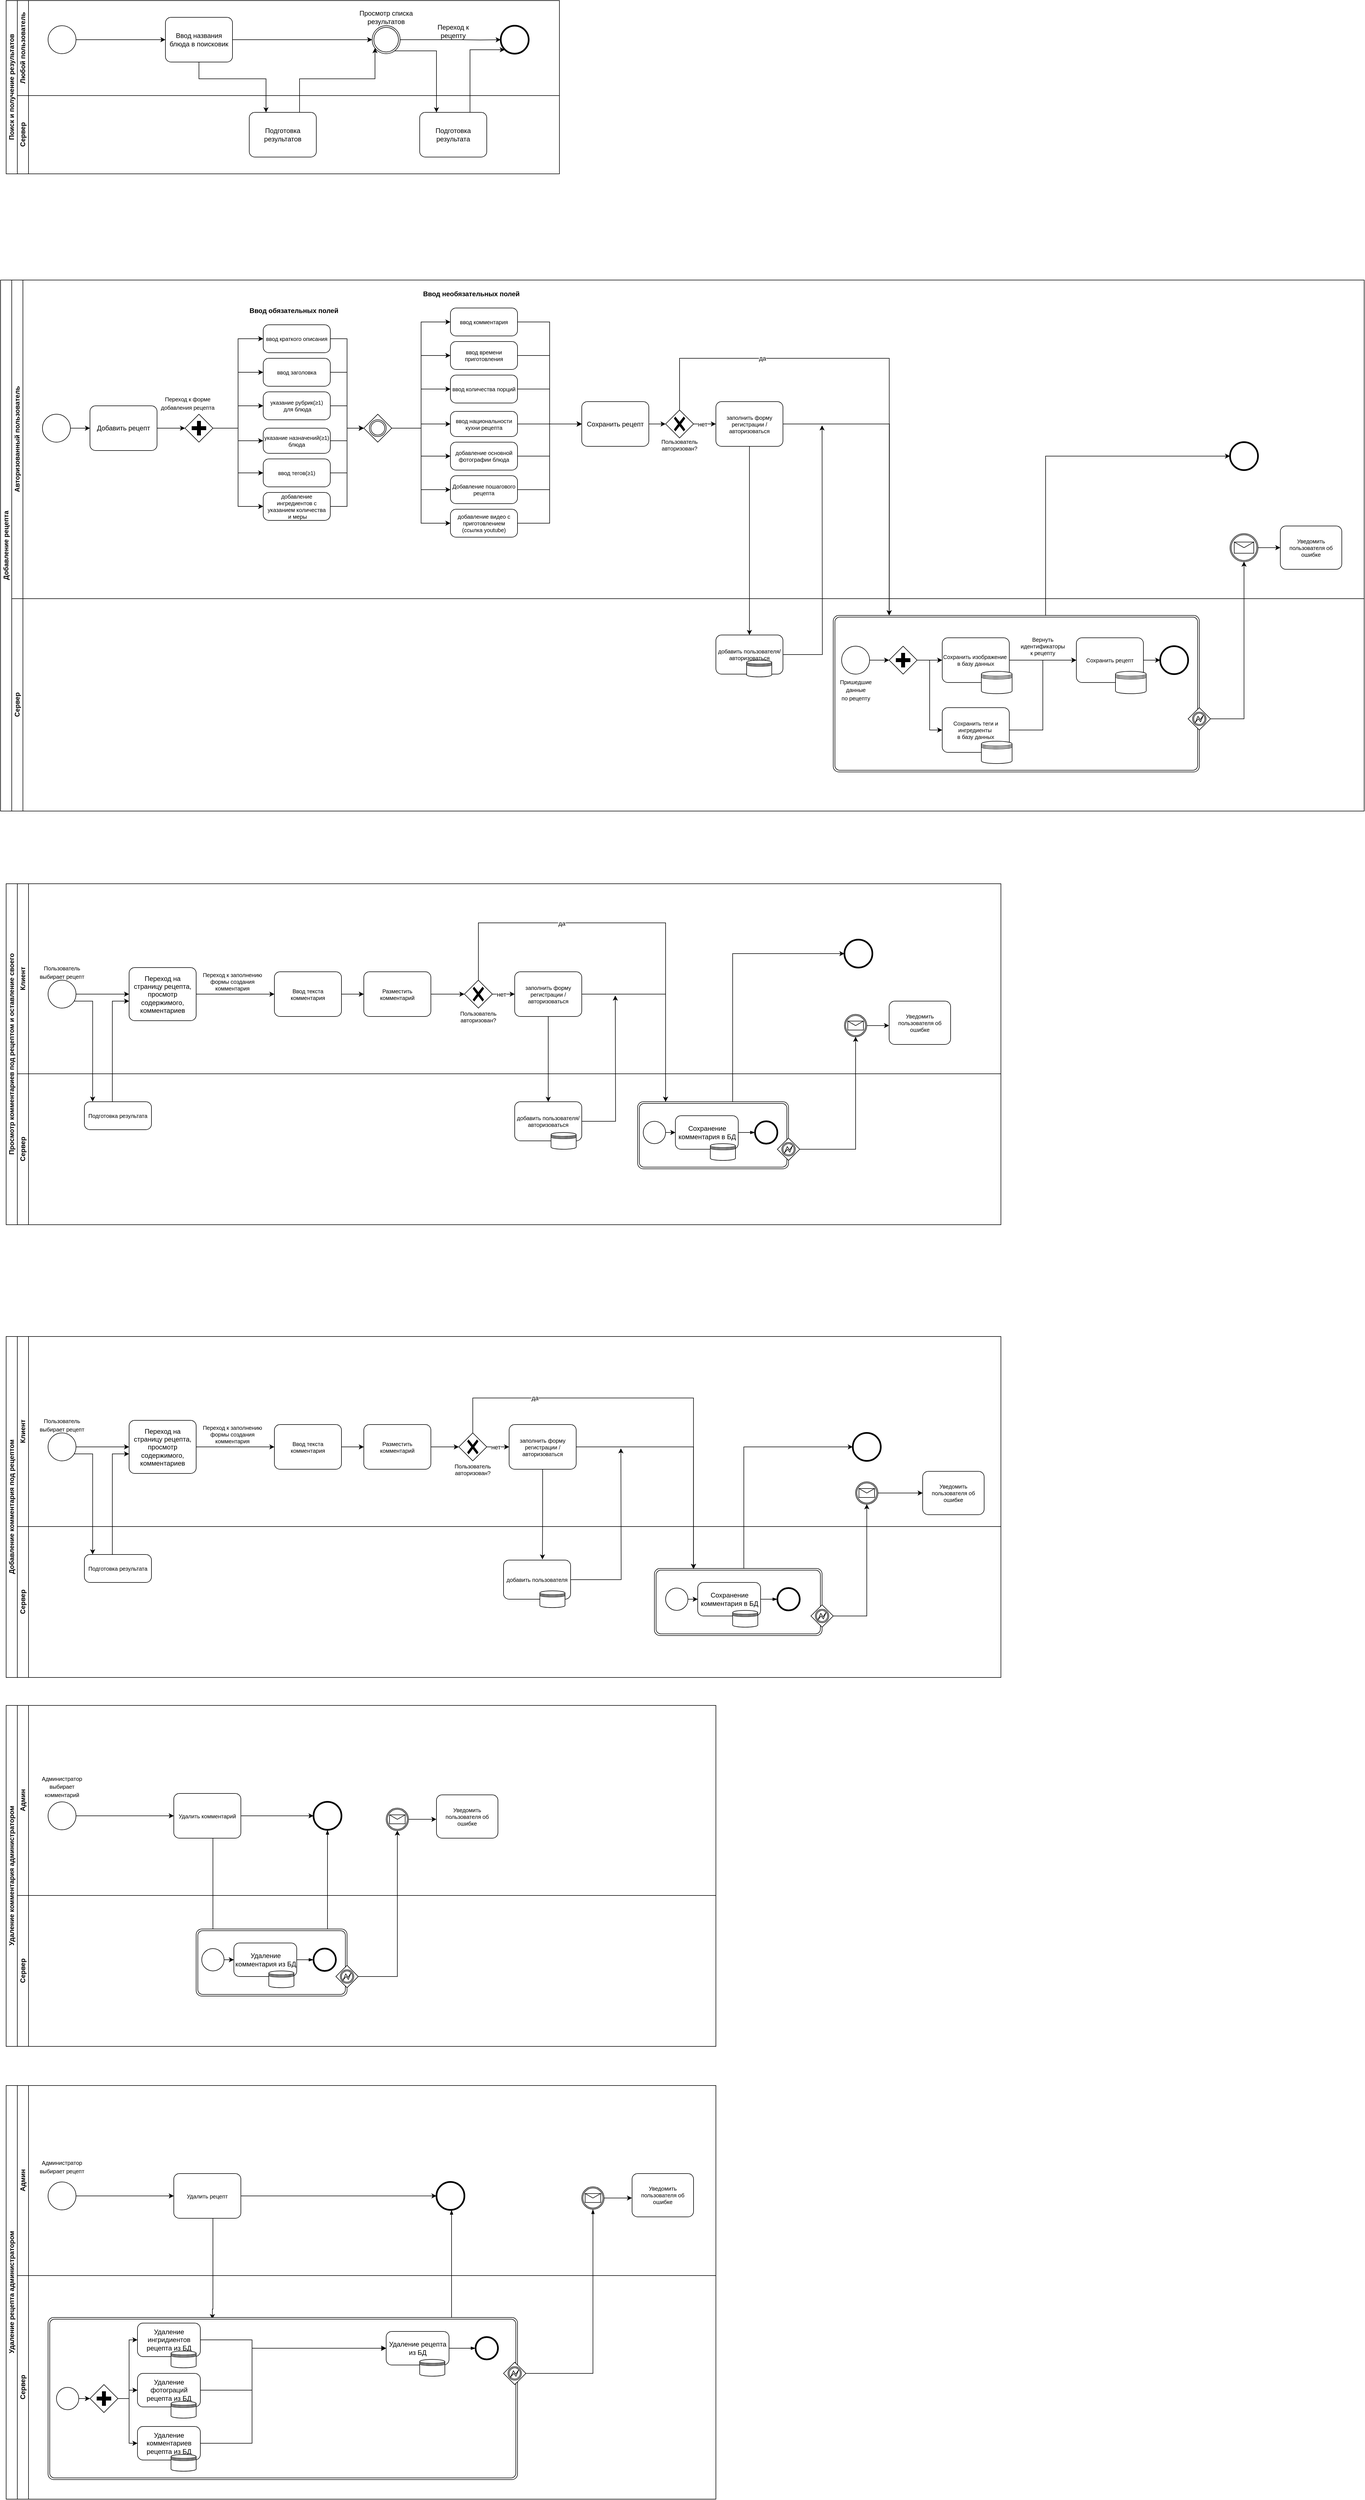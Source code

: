 <mxfile version="21.2.8" type="device">
  <diagram name="Page-1" id="2a216829-ef6e-dabb-86c1-c78162f3ba2b">
    <mxGraphModel dx="2359" dy="880" grid="1" gridSize="10" guides="1" tooltips="1" connect="1" arrows="1" fold="1" page="1" pageScale="1" pageWidth="850" pageHeight="1100" background="none" math="0" shadow="0">
      <root>
        <mxCell id="0" />
        <mxCell id="1" parent="0" />
        <mxCell id="qpvoAuEP9f7sLUJtAsiq-13" value="Поиск и получение результатов" style="swimlane;html=1;childLayout=stackLayout;resizeParent=1;resizeParentMax=0;horizontal=0;startSize=20;horizontalStack=0;" parent="1" vertex="1">
          <mxGeometry x="-500" y="70" width="990" height="310" as="geometry" />
        </mxCell>
        <mxCell id="qpvoAuEP9f7sLUJtAsiq-14" value="Любой пользователь" style="swimlane;html=1;startSize=20;horizontal=0;" parent="qpvoAuEP9f7sLUJtAsiq-13" vertex="1">
          <mxGeometry x="20" width="970" height="170" as="geometry" />
        </mxCell>
        <mxCell id="qpvoAuEP9f7sLUJtAsiq-21" value="Переход к рецепту" style="text;html=1;strokeColor=none;fillColor=none;align=center;verticalAlign=middle;whiteSpace=wrap;rounded=0;rotation=0;" parent="qpvoAuEP9f7sLUJtAsiq-14" vertex="1">
          <mxGeometry x="740" y="40" width="80" height="30" as="geometry" />
        </mxCell>
        <mxCell id="qpvoAuEP9f7sLUJtAsiq-1" value="" style="shape=mxgraph.bpmn.shape;html=1;verticalLabelPosition=bottom;labelBackgroundColor=#ffffff;verticalAlign=top;perimeter=ellipsePerimeter;outline=standard;symbol=general;" parent="qpvoAuEP9f7sLUJtAsiq-14" vertex="1">
          <mxGeometry x="55" y="45" width="50" height="50" as="geometry" />
        </mxCell>
        <mxCell id="qpvoAuEP9f7sLUJtAsiq-3" value="Ввод названия блюда в поисковик" style="points=[[0.25,0,0],[0.5,0,0],[0.75,0,0],[1,0.25,0],[1,0.5,0],[1,0.75,0],[0.75,1,0],[0.5,1,0],[0.25,1,0],[0,0.75,0],[0,0.5,0],[0,0.25,0]];shape=mxgraph.bpmn.task;whiteSpace=wrap;rectStyle=rounded;size=10;taskMarker=abstract;" parent="qpvoAuEP9f7sLUJtAsiq-14" vertex="1">
          <mxGeometry x="265" y="30" width="120" height="80" as="geometry" />
        </mxCell>
        <mxCell id="qpvoAuEP9f7sLUJtAsiq-4" style="edgeStyle=orthogonalEdgeStyle;rounded=0;orthogonalLoop=1;jettySize=auto;html=1;entryX=0;entryY=0.5;entryDx=0;entryDy=0;entryPerimeter=0;" parent="qpvoAuEP9f7sLUJtAsiq-14" source="qpvoAuEP9f7sLUJtAsiq-1" target="qpvoAuEP9f7sLUJtAsiq-3" edge="1">
          <mxGeometry relative="1" as="geometry" />
        </mxCell>
        <mxCell id="qpvoAuEP9f7sLUJtAsiq-5" value="" style="points=[[0.145,0.145,0],[0.5,0,0],[0.855,0.145,0],[1,0.5,0],[0.855,0.855,0],[0.5,1,0],[0.145,0.855,0],[0,0.5,0]];shape=mxgraph.bpmn.event;html=1;verticalLabelPosition=bottom;labelBackgroundColor=#ffffff;verticalAlign=top;align=center;perimeter=ellipsePerimeter;outlineConnect=0;aspect=fixed;outline=throwing;symbol=general;" parent="qpvoAuEP9f7sLUJtAsiq-14" vertex="1">
          <mxGeometry x="635" y="45" width="50" height="50" as="geometry" />
        </mxCell>
        <mxCell id="qpvoAuEP9f7sLUJtAsiq-6" style="edgeStyle=orthogonalEdgeStyle;rounded=0;orthogonalLoop=1;jettySize=auto;html=1;entryX=0;entryY=0.5;entryDx=0;entryDy=0;entryPerimeter=0;" parent="qpvoAuEP9f7sLUJtAsiq-14" source="qpvoAuEP9f7sLUJtAsiq-3" target="qpvoAuEP9f7sLUJtAsiq-5" edge="1">
          <mxGeometry relative="1" as="geometry" />
        </mxCell>
        <mxCell id="qpvoAuEP9f7sLUJtAsiq-7" value="" style="points=[[0.145,0.145,0],[0.5,0,0],[0.855,0.145,0],[1,0.5,0],[0.855,0.855,0],[0.5,1,0],[0.145,0.855,0],[0,0.5,0]];shape=mxgraph.bpmn.event;html=1;verticalLabelPosition=bottom;labelBackgroundColor=#ffffff;verticalAlign=top;align=center;perimeter=ellipsePerimeter;outlineConnect=0;aspect=fixed;outline=end;symbol=terminate2;" parent="qpvoAuEP9f7sLUJtAsiq-14" vertex="1">
          <mxGeometry x="865" y="45" width="50" height="50" as="geometry" />
        </mxCell>
        <mxCell id="qpvoAuEP9f7sLUJtAsiq-8" style="edgeStyle=orthogonalEdgeStyle;rounded=0;orthogonalLoop=1;jettySize=auto;html=1;entryX=0;entryY=0.5;entryDx=0;entryDy=0;entryPerimeter=0;startArrow=none;" parent="qpvoAuEP9f7sLUJtAsiq-14" target="qpvoAuEP9f7sLUJtAsiq-7" edge="1">
          <mxGeometry relative="1" as="geometry">
            <mxPoint x="790" y="70" as="sourcePoint" />
            <mxPoint x="815" y="70" as="targetPoint" />
          </mxGeometry>
        </mxCell>
        <mxCell id="qpvoAuEP9f7sLUJtAsiq-20" value="Просмотр списка результатов" style="text;html=1;strokeColor=none;fillColor=none;align=center;verticalAlign=middle;whiteSpace=wrap;rounded=0;" parent="qpvoAuEP9f7sLUJtAsiq-14" vertex="1">
          <mxGeometry x="590" y="15" width="140" height="30" as="geometry" />
        </mxCell>
        <mxCell id="qpvoAuEP9f7sLUJtAsiq-22" value="" style="edgeStyle=orthogonalEdgeStyle;rounded=0;orthogonalLoop=1;jettySize=auto;html=1;endArrow=none;" parent="qpvoAuEP9f7sLUJtAsiq-14" source="qpvoAuEP9f7sLUJtAsiq-5" edge="1">
          <mxGeometry relative="1" as="geometry">
            <mxPoint x="205" y="140.0" as="sourcePoint" />
            <mxPoint x="790" y="70" as="targetPoint" />
          </mxGeometry>
        </mxCell>
        <mxCell id="qpvoAuEP9f7sLUJtAsiq-12" style="edgeStyle=orthogonalEdgeStyle;rounded=0;orthogonalLoop=1;jettySize=auto;html=1;exitX=0.75;exitY=0;exitDx=0;exitDy=0;exitPerimeter=0;" parent="qpvoAuEP9f7sLUJtAsiq-13" source="qpvoAuEP9f7sLUJtAsiq-9" target="qpvoAuEP9f7sLUJtAsiq-5" edge="1">
          <mxGeometry relative="1" as="geometry">
            <Array as="points">
              <mxPoint x="525" y="140" />
              <mxPoint x="660" y="140" />
            </Array>
          </mxGeometry>
        </mxCell>
        <mxCell id="qpvoAuEP9f7sLUJtAsiq-15" value="Сервер" style="swimlane;html=1;startSize=20;horizontal=0;" parent="qpvoAuEP9f7sLUJtAsiq-13" vertex="1">
          <mxGeometry x="20" y="170" width="970" height="140" as="geometry" />
        </mxCell>
        <mxCell id="qpvoAuEP9f7sLUJtAsiq-9" value="Подготовка результатов" style="points=[[0.25,0,0],[0.5,0,0],[0.75,0,0],[1,0.25,0],[1,0.5,0],[1,0.75,0],[0.75,1,0],[0.5,1,0],[0.25,1,0],[0,0.75,0],[0,0.5,0],[0,0.25,0]];shape=mxgraph.bpmn.task;whiteSpace=wrap;rectStyle=rounded;size=10;taskMarker=abstract;" parent="qpvoAuEP9f7sLUJtAsiq-15" vertex="1">
          <mxGeometry x="415" y="30" width="120" height="80" as="geometry" />
        </mxCell>
        <mxCell id="5DOxXa_VnC1ZGY-30cMc-2" value="Подготовка результата" style="points=[[0.25,0,0],[0.5,0,0],[0.75,0,0],[1,0.25,0],[1,0.5,0],[1,0.75,0],[0.75,1,0],[0.5,1,0],[0.25,1,0],[0,0.75,0],[0,0.5,0],[0,0.25,0]];shape=mxgraph.bpmn.task;whiteSpace=wrap;rectStyle=rounded;size=10;taskMarker=abstract;" parent="qpvoAuEP9f7sLUJtAsiq-15" vertex="1">
          <mxGeometry x="720" y="30" width="120" height="80" as="geometry" />
        </mxCell>
        <mxCell id="qpvoAuEP9f7sLUJtAsiq-17" style="edgeStyle=orthogonalEdgeStyle;rounded=0;orthogonalLoop=1;jettySize=auto;html=1;entryX=0.25;entryY=0;entryDx=0;entryDy=0;entryPerimeter=0;" parent="qpvoAuEP9f7sLUJtAsiq-13" source="qpvoAuEP9f7sLUJtAsiq-3" target="qpvoAuEP9f7sLUJtAsiq-9" edge="1">
          <mxGeometry relative="1" as="geometry">
            <Array as="points">
              <mxPoint x="345" y="140" />
              <mxPoint x="465" y="140" />
            </Array>
          </mxGeometry>
        </mxCell>
        <mxCell id="5DOxXa_VnC1ZGY-30cMc-3" style="edgeStyle=orthogonalEdgeStyle;rounded=0;orthogonalLoop=1;jettySize=auto;html=1;entryX=0.25;entryY=0;entryDx=0;entryDy=0;entryPerimeter=0;" parent="qpvoAuEP9f7sLUJtAsiq-13" source="qpvoAuEP9f7sLUJtAsiq-5" target="5DOxXa_VnC1ZGY-30cMc-2" edge="1">
          <mxGeometry relative="1" as="geometry">
            <Array as="points">
              <mxPoint x="770" y="90" />
            </Array>
          </mxGeometry>
        </mxCell>
        <mxCell id="5DOxXa_VnC1ZGY-30cMc-4" style="edgeStyle=orthogonalEdgeStyle;rounded=0;orthogonalLoop=1;jettySize=auto;html=1;entryX=0.145;entryY=0.855;entryDx=0;entryDy=0;entryPerimeter=0;exitX=0.75;exitY=0;exitDx=0;exitDy=0;exitPerimeter=0;" parent="qpvoAuEP9f7sLUJtAsiq-13" source="5DOxXa_VnC1ZGY-30cMc-2" target="qpvoAuEP9f7sLUJtAsiq-7" edge="1">
          <mxGeometry relative="1" as="geometry">
            <Array as="points">
              <mxPoint x="830" y="88" />
              <mxPoint x="892" y="88" />
            </Array>
          </mxGeometry>
        </mxCell>
        <mxCell id="qpvoAuEP9f7sLUJtAsiq-23" value="Добавление рецепта" style="swimlane;html=1;childLayout=stackLayout;resizeParent=1;resizeParentMax=0;horizontal=0;startSize=20;horizontalStack=0;" parent="1" vertex="1">
          <mxGeometry x="-510" y="570" width="2440" height="950" as="geometry" />
        </mxCell>
        <mxCell id="qpvoAuEP9f7sLUJtAsiq-24" value="Авторизованный пользователь" style="swimlane;html=1;startSize=20;horizontal=0;" parent="qpvoAuEP9f7sLUJtAsiq-23" vertex="1">
          <mxGeometry x="20" width="2420" height="570" as="geometry" />
        </mxCell>
        <mxCell id="qpvoAuEP9f7sLUJtAsiq-40" value="&lt;font style=&quot;font-size: 10px;&quot;&gt;Переход к форме добавления рецепта&lt;/font&gt;" style="text;html=1;strokeColor=none;fillColor=none;align=center;verticalAlign=middle;whiteSpace=wrap;rounded=0;" parent="qpvoAuEP9f7sLUJtAsiq-24" vertex="1">
          <mxGeometry x="260" y="190" width="110" height="60" as="geometry" />
        </mxCell>
        <mxCell id="qpvoAuEP9f7sLUJtAsiq-26" value="" style="shape=mxgraph.bpmn.shape;html=1;verticalLabelPosition=bottom;labelBackgroundColor=#ffffff;verticalAlign=top;perimeter=ellipsePerimeter;outline=standard;symbol=general;" parent="qpvoAuEP9f7sLUJtAsiq-24" vertex="1">
          <mxGeometry x="55" y="240" width="50" height="50" as="geometry" />
        </mxCell>
        <mxCell id="qpvoAuEP9f7sLUJtAsiq-27" value="Добавить рецепт" style="points=[[0.25,0,0],[0.5,0,0],[0.75,0,0],[1,0.25,0],[1,0.5,0],[1,0.75,0],[0.75,1,0],[0.5,1,0],[0.25,1,0],[0,0.75,0],[0,0.5,0],[0,0.25,0]];shape=mxgraph.bpmn.task;whiteSpace=wrap;rectStyle=rounded;size=10;taskMarker=abstract;" parent="qpvoAuEP9f7sLUJtAsiq-24" vertex="1">
          <mxGeometry x="140" y="225" width="120" height="80" as="geometry" />
        </mxCell>
        <mxCell id="qpvoAuEP9f7sLUJtAsiq-28" style="edgeStyle=orthogonalEdgeStyle;rounded=0;orthogonalLoop=1;jettySize=auto;html=1;entryX=0;entryY=0.5;entryDx=0;entryDy=0;entryPerimeter=0;" parent="qpvoAuEP9f7sLUJtAsiq-24" source="qpvoAuEP9f7sLUJtAsiq-26" target="qpvoAuEP9f7sLUJtAsiq-27" edge="1">
          <mxGeometry relative="1" as="geometry" />
        </mxCell>
        <mxCell id="qpvoAuEP9f7sLUJtAsiq-30" style="edgeStyle=orthogonalEdgeStyle;rounded=0;orthogonalLoop=1;jettySize=auto;html=1;entryX=0;entryY=0.5;entryDx=0;entryDy=0;entryPerimeter=0;" parent="qpvoAuEP9f7sLUJtAsiq-24" source="qpvoAuEP9f7sLUJtAsiq-27" target="qpvoAuEP9f7sLUJtAsiq-39" edge="1">
          <mxGeometry relative="1" as="geometry">
            <mxPoint x="310" y="265" as="targetPoint" />
          </mxGeometry>
        </mxCell>
        <mxCell id="qpvoAuEP9f7sLUJtAsiq-49" style="edgeStyle=orthogonalEdgeStyle;rounded=0;orthogonalLoop=1;jettySize=auto;html=1;entryX=0;entryY=0.5;entryDx=0;entryDy=0;entryPerimeter=0;fontSize=10;" parent="qpvoAuEP9f7sLUJtAsiq-24" source="qpvoAuEP9f7sLUJtAsiq-39" target="qpvoAuEP9f7sLUJtAsiq-43" edge="1">
          <mxGeometry relative="1" as="geometry" />
        </mxCell>
        <mxCell id="qpvoAuEP9f7sLUJtAsiq-50" style="edgeStyle=orthogonalEdgeStyle;rounded=0;orthogonalLoop=1;jettySize=auto;html=1;entryX=0;entryY=0.5;entryDx=0;entryDy=0;entryPerimeter=0;fontSize=10;" parent="qpvoAuEP9f7sLUJtAsiq-24" source="qpvoAuEP9f7sLUJtAsiq-39" target="qpvoAuEP9f7sLUJtAsiq-44" edge="1">
          <mxGeometry relative="1" as="geometry" />
        </mxCell>
        <mxCell id="qpvoAuEP9f7sLUJtAsiq-51" style="edgeStyle=orthogonalEdgeStyle;rounded=0;orthogonalLoop=1;jettySize=auto;html=1;entryX=0;entryY=0.5;entryDx=0;entryDy=0;entryPerimeter=0;fontSize=10;" parent="qpvoAuEP9f7sLUJtAsiq-24" source="qpvoAuEP9f7sLUJtAsiq-39" target="qpvoAuEP9f7sLUJtAsiq-45" edge="1">
          <mxGeometry relative="1" as="geometry" />
        </mxCell>
        <mxCell id="qpvoAuEP9f7sLUJtAsiq-52" style="edgeStyle=orthogonalEdgeStyle;rounded=0;orthogonalLoop=1;jettySize=auto;html=1;entryX=0;entryY=0.5;entryDx=0;entryDy=0;entryPerimeter=0;fontSize=10;" parent="qpvoAuEP9f7sLUJtAsiq-24" source="qpvoAuEP9f7sLUJtAsiq-39" target="qpvoAuEP9f7sLUJtAsiq-48" edge="1">
          <mxGeometry relative="1" as="geometry" />
        </mxCell>
        <mxCell id="qpvoAuEP9f7sLUJtAsiq-53" style="edgeStyle=orthogonalEdgeStyle;rounded=0;orthogonalLoop=1;jettySize=auto;html=1;entryX=0;entryY=0.5;entryDx=0;entryDy=0;entryPerimeter=0;fontSize=10;" parent="qpvoAuEP9f7sLUJtAsiq-24" source="qpvoAuEP9f7sLUJtAsiq-39" target="qpvoAuEP9f7sLUJtAsiq-47" edge="1">
          <mxGeometry relative="1" as="geometry" />
        </mxCell>
        <mxCell id="qpvoAuEP9f7sLUJtAsiq-54" style="edgeStyle=orthogonalEdgeStyle;rounded=0;orthogonalLoop=1;jettySize=auto;html=1;entryX=0;entryY=0.5;entryDx=0;entryDy=0;entryPerimeter=0;fontSize=10;" parent="qpvoAuEP9f7sLUJtAsiq-24" source="qpvoAuEP9f7sLUJtAsiq-39" target="qpvoAuEP9f7sLUJtAsiq-46" edge="1">
          <mxGeometry relative="1" as="geometry" />
        </mxCell>
        <mxCell id="qpvoAuEP9f7sLUJtAsiq-39" value="" style="points=[[0.25,0.25,0],[0.5,0,0],[0.75,0.25,0],[1,0.5,0],[0.75,0.75,0],[0.5,1,0],[0.25,0.75,0],[0,0.5,0]];shape=mxgraph.bpmn.gateway2;html=1;verticalLabelPosition=bottom;labelBackgroundColor=#ffffff;verticalAlign=top;align=center;perimeter=rhombusPerimeter;outlineConnect=0;outline=none;symbol=none;gwType=parallel;" parent="qpvoAuEP9f7sLUJtAsiq-24" vertex="1">
          <mxGeometry x="310" y="240" width="50" height="50" as="geometry" />
        </mxCell>
        <mxCell id="qpvoAuEP9f7sLUJtAsiq-56" style="edgeStyle=orthogonalEdgeStyle;rounded=0;orthogonalLoop=1;jettySize=auto;html=1;entryX=0;entryY=0.5;entryDx=0;entryDy=0;entryPerimeter=0;fontSize=10;" parent="qpvoAuEP9f7sLUJtAsiq-24" source="qpvoAuEP9f7sLUJtAsiq-43" target="qpvoAuEP9f7sLUJtAsiq-55" edge="1">
          <mxGeometry relative="1" as="geometry" />
        </mxCell>
        <mxCell id="qpvoAuEP9f7sLUJtAsiq-43" value="ввод краткого описания" style="points=[[0.25,0,0],[0.5,0,0],[0.75,0,0],[1,0.25,0],[1,0.5,0],[1,0.75,0],[0.75,1,0],[0.5,1,0],[0.25,1,0],[0,0.75,0],[0,0.5,0],[0,0.25,0]];shape=mxgraph.bpmn.task;whiteSpace=wrap;rectStyle=rounded;size=10;taskMarker=abstract;fontSize=10;" parent="qpvoAuEP9f7sLUJtAsiq-24" vertex="1">
          <mxGeometry x="450" y="80" width="120" height="50" as="geometry" />
        </mxCell>
        <mxCell id="qpvoAuEP9f7sLUJtAsiq-57" style="edgeStyle=orthogonalEdgeStyle;rounded=0;orthogonalLoop=1;jettySize=auto;html=1;entryX=0;entryY=0.5;entryDx=0;entryDy=0;entryPerimeter=0;fontSize=10;" parent="qpvoAuEP9f7sLUJtAsiq-24" source="qpvoAuEP9f7sLUJtAsiq-44" target="qpvoAuEP9f7sLUJtAsiq-55" edge="1">
          <mxGeometry relative="1" as="geometry" />
        </mxCell>
        <mxCell id="qpvoAuEP9f7sLUJtAsiq-44" value="ввод заголовка" style="points=[[0.25,0,0],[0.5,0,0],[0.75,0,0],[1,0.25,0],[1,0.5,0],[1,0.75,0],[0.75,1,0],[0.5,1,0],[0.25,1,0],[0,0.75,0],[0,0.5,0],[0,0.25,0]];shape=mxgraph.bpmn.task;whiteSpace=wrap;rectStyle=rounded;size=10;taskMarker=abstract;fontSize=10;" parent="qpvoAuEP9f7sLUJtAsiq-24" vertex="1">
          <mxGeometry x="450" y="140" width="120" height="50" as="geometry" />
        </mxCell>
        <mxCell id="qpvoAuEP9f7sLUJtAsiq-58" style="edgeStyle=orthogonalEdgeStyle;rounded=0;orthogonalLoop=1;jettySize=auto;html=1;entryX=0;entryY=0.5;entryDx=0;entryDy=0;entryPerimeter=0;fontSize=10;" parent="qpvoAuEP9f7sLUJtAsiq-24" source="qpvoAuEP9f7sLUJtAsiq-45" target="qpvoAuEP9f7sLUJtAsiq-55" edge="1">
          <mxGeometry relative="1" as="geometry" />
        </mxCell>
        <mxCell id="qpvoAuEP9f7sLUJtAsiq-45" value="указание рубрик(≥1)&#xa; для блюда" style="points=[[0.25,0,0],[0.5,0,0],[0.75,0,0],[1,0.25,0],[1,0.5,0],[1,0.75,0],[0.75,1,0],[0.5,1,0],[0.25,1,0],[0,0.75,0],[0,0.5,0],[0,0.25,0]];shape=mxgraph.bpmn.task;whiteSpace=wrap;rectStyle=rounded;size=10;taskMarker=abstract;fontSize=10;" parent="qpvoAuEP9f7sLUJtAsiq-24" vertex="1">
          <mxGeometry x="450" y="200" width="120" height="50" as="geometry" />
        </mxCell>
        <mxCell id="qpvoAuEP9f7sLUJtAsiq-59" style="edgeStyle=orthogonalEdgeStyle;rounded=0;orthogonalLoop=1;jettySize=auto;html=1;entryX=0;entryY=0.5;entryDx=0;entryDy=0;entryPerimeter=0;fontSize=10;" parent="qpvoAuEP9f7sLUJtAsiq-24" source="qpvoAuEP9f7sLUJtAsiq-48" target="qpvoAuEP9f7sLUJtAsiq-55" edge="1">
          <mxGeometry relative="1" as="geometry" />
        </mxCell>
        <mxCell id="qpvoAuEP9f7sLUJtAsiq-48" value="указание назначений(≥1) блюда" style="points=[[0.25,0,0],[0.5,0,0],[0.75,0,0],[1,0.25,0],[1,0.5,0],[1,0.75,0],[0.75,1,0],[0.5,1,0],[0.25,1,0],[0,0.75,0],[0,0.5,0],[0,0.25,0]];shape=mxgraph.bpmn.task;whiteSpace=wrap;rectStyle=rounded;size=10;taskMarker=abstract;fontSize=10;" parent="qpvoAuEP9f7sLUJtAsiq-24" vertex="1">
          <mxGeometry x="450" y="265" width="120" height="45" as="geometry" />
        </mxCell>
        <mxCell id="qpvoAuEP9f7sLUJtAsiq-60" style="edgeStyle=orthogonalEdgeStyle;rounded=0;orthogonalLoop=1;jettySize=auto;html=1;entryX=0;entryY=0.5;entryDx=0;entryDy=0;entryPerimeter=0;fontSize=10;" parent="qpvoAuEP9f7sLUJtAsiq-24" source="qpvoAuEP9f7sLUJtAsiq-47" target="qpvoAuEP9f7sLUJtAsiq-55" edge="1">
          <mxGeometry relative="1" as="geometry" />
        </mxCell>
        <mxCell id="qpvoAuEP9f7sLUJtAsiq-47" value="ввод тегов(≥1)" style="points=[[0.25,0,0],[0.5,0,0],[0.75,0,0],[1,0.25,0],[1,0.5,0],[1,0.75,0],[0.75,1,0],[0.5,1,0],[0.25,1,0],[0,0.75,0],[0,0.5,0],[0,0.25,0]];shape=mxgraph.bpmn.task;whiteSpace=wrap;rectStyle=rounded;size=10;taskMarker=abstract;fontSize=10;" parent="qpvoAuEP9f7sLUJtAsiq-24" vertex="1">
          <mxGeometry x="450" y="320" width="120" height="50" as="geometry" />
        </mxCell>
        <mxCell id="qpvoAuEP9f7sLUJtAsiq-61" style="edgeStyle=orthogonalEdgeStyle;rounded=0;orthogonalLoop=1;jettySize=auto;html=1;entryX=0;entryY=0.5;entryDx=0;entryDy=0;entryPerimeter=0;fontSize=10;" parent="qpvoAuEP9f7sLUJtAsiq-24" source="qpvoAuEP9f7sLUJtAsiq-46" target="qpvoAuEP9f7sLUJtAsiq-55" edge="1">
          <mxGeometry relative="1" as="geometry" />
        </mxCell>
        <mxCell id="qpvoAuEP9f7sLUJtAsiq-46" value="добавление ингредиентов с указанием количества&#xa; и меры" style="points=[[0.25,0,0],[0.5,0,0],[0.75,0,0],[1,0.25,0],[1,0.5,0],[1,0.75,0],[0.75,1,0],[0.5,1,0],[0.25,1,0],[0,0.75,0],[0,0.5,0],[0,0.25,0]];shape=mxgraph.bpmn.task;whiteSpace=wrap;rectStyle=rounded;size=10;taskMarker=abstract;fontSize=10;" parent="qpvoAuEP9f7sLUJtAsiq-24" vertex="1">
          <mxGeometry x="450" y="380" width="120" height="50" as="geometry" />
        </mxCell>
        <mxCell id="qpvoAuEP9f7sLUJtAsiq-70" style="edgeStyle=orthogonalEdgeStyle;rounded=0;orthogonalLoop=1;jettySize=auto;html=1;entryX=0;entryY=0.5;entryDx=0;entryDy=0;entryPerimeter=0;fontSize=10;" parent="qpvoAuEP9f7sLUJtAsiq-24" source="qpvoAuEP9f7sLUJtAsiq-55" target="qpvoAuEP9f7sLUJtAsiq-62" edge="1">
          <mxGeometry relative="1" as="geometry" />
        </mxCell>
        <mxCell id="qpvoAuEP9f7sLUJtAsiq-71" style="edgeStyle=orthogonalEdgeStyle;rounded=0;orthogonalLoop=1;jettySize=auto;html=1;entryX=0;entryY=0.5;entryDx=0;entryDy=0;entryPerimeter=0;fontSize=10;" parent="qpvoAuEP9f7sLUJtAsiq-24" source="qpvoAuEP9f7sLUJtAsiq-55" target="qpvoAuEP9f7sLUJtAsiq-63" edge="1">
          <mxGeometry relative="1" as="geometry" />
        </mxCell>
        <mxCell id="qpvoAuEP9f7sLUJtAsiq-72" style="edgeStyle=orthogonalEdgeStyle;rounded=0;orthogonalLoop=1;jettySize=auto;html=1;fontSize=10;entryX=0;entryY=0.5;entryDx=0;entryDy=0;entryPerimeter=0;" parent="qpvoAuEP9f7sLUJtAsiq-24" source="qpvoAuEP9f7sLUJtAsiq-55" target="qpvoAuEP9f7sLUJtAsiq-64" edge="1">
          <mxGeometry relative="1" as="geometry" />
        </mxCell>
        <mxCell id="qpvoAuEP9f7sLUJtAsiq-73" style="edgeStyle=orthogonalEdgeStyle;rounded=0;orthogonalLoop=1;jettySize=auto;html=1;entryX=0;entryY=0.5;entryDx=0;entryDy=0;entryPerimeter=0;fontSize=10;" parent="qpvoAuEP9f7sLUJtAsiq-24" source="qpvoAuEP9f7sLUJtAsiq-55" target="qpvoAuEP9f7sLUJtAsiq-65" edge="1">
          <mxGeometry relative="1" as="geometry" />
        </mxCell>
        <mxCell id="qpvoAuEP9f7sLUJtAsiq-74" style="edgeStyle=orthogonalEdgeStyle;rounded=0;orthogonalLoop=1;jettySize=auto;html=1;entryX=0;entryY=0.5;entryDx=0;entryDy=0;entryPerimeter=0;fontSize=10;" parent="qpvoAuEP9f7sLUJtAsiq-24" source="qpvoAuEP9f7sLUJtAsiq-55" target="qpvoAuEP9f7sLUJtAsiq-66" edge="1">
          <mxGeometry relative="1" as="geometry" />
        </mxCell>
        <mxCell id="qpvoAuEP9f7sLUJtAsiq-75" style="edgeStyle=orthogonalEdgeStyle;rounded=0;orthogonalLoop=1;jettySize=auto;html=1;entryX=0;entryY=0.5;entryDx=0;entryDy=0;entryPerimeter=0;fontSize=10;" parent="qpvoAuEP9f7sLUJtAsiq-24" source="qpvoAuEP9f7sLUJtAsiq-55" target="qpvoAuEP9f7sLUJtAsiq-67" edge="1">
          <mxGeometry relative="1" as="geometry" />
        </mxCell>
        <mxCell id="qpvoAuEP9f7sLUJtAsiq-76" style="edgeStyle=orthogonalEdgeStyle;rounded=0;orthogonalLoop=1;jettySize=auto;html=1;entryX=0;entryY=0.5;entryDx=0;entryDy=0;entryPerimeter=0;fontSize=10;" parent="qpvoAuEP9f7sLUJtAsiq-24" source="qpvoAuEP9f7sLUJtAsiq-55" target="qpvoAuEP9f7sLUJtAsiq-68" edge="1">
          <mxGeometry relative="1" as="geometry" />
        </mxCell>
        <mxCell id="qpvoAuEP9f7sLUJtAsiq-55" value="" style="points=[[0.25,0.25,0],[0.5,0,0],[0.75,0.25,0],[1,0.5,0],[0.75,0.75,0],[0.5,1,0],[0.25,0.75,0],[0,0.5,0]];shape=mxgraph.bpmn.gateway2;html=1;verticalLabelPosition=bottom;labelBackgroundColor=#ffffff;verticalAlign=top;align=center;perimeter=rhombusPerimeter;outlineConnect=0;outline=throwing;symbol=general;fontSize=10;" parent="qpvoAuEP9f7sLUJtAsiq-24" vertex="1">
          <mxGeometry x="630" y="240" width="50" height="50" as="geometry" />
        </mxCell>
        <mxCell id="qpvoAuEP9f7sLUJtAsiq-81" style="edgeStyle=orthogonalEdgeStyle;rounded=0;orthogonalLoop=1;jettySize=auto;html=1;entryX=0;entryY=0.5;entryDx=0;entryDy=0;entryPerimeter=0;fontSize=12;" parent="qpvoAuEP9f7sLUJtAsiq-24" source="qpvoAuEP9f7sLUJtAsiq-62" target="qpvoAuEP9f7sLUJtAsiq-80" edge="1">
          <mxGeometry relative="1" as="geometry" />
        </mxCell>
        <mxCell id="qpvoAuEP9f7sLUJtAsiq-62" value="ввод комментария" style="points=[[0.25,0,0],[0.5,0,0],[0.75,0,0],[1,0.25,0],[1,0.5,0],[1,0.75,0],[0.75,1,0],[0.5,1,0],[0.25,1,0],[0,0.75,0],[0,0.5,0],[0,0.25,0]];shape=mxgraph.bpmn.task;whiteSpace=wrap;rectStyle=rounded;size=10;taskMarker=abstract;fontSize=10;" parent="qpvoAuEP9f7sLUJtAsiq-24" vertex="1">
          <mxGeometry x="785" y="50" width="120" height="50" as="geometry" />
        </mxCell>
        <mxCell id="qpvoAuEP9f7sLUJtAsiq-82" style="edgeStyle=orthogonalEdgeStyle;rounded=0;orthogonalLoop=1;jettySize=auto;html=1;entryX=0;entryY=0.5;entryDx=0;entryDy=0;entryPerimeter=0;fontSize=12;" parent="qpvoAuEP9f7sLUJtAsiq-24" source="qpvoAuEP9f7sLUJtAsiq-63" target="qpvoAuEP9f7sLUJtAsiq-80" edge="1">
          <mxGeometry relative="1" as="geometry" />
        </mxCell>
        <mxCell id="qpvoAuEP9f7sLUJtAsiq-63" value="ввод времени приготовления" style="points=[[0.25,0,0],[0.5,0,0],[0.75,0,0],[1,0.25,0],[1,0.5,0],[1,0.75,0],[0.75,1,0],[0.5,1,0],[0.25,1,0],[0,0.75,0],[0,0.5,0],[0,0.25,0]];shape=mxgraph.bpmn.task;whiteSpace=wrap;rectStyle=rounded;size=10;taskMarker=abstract;fontSize=10;" parent="qpvoAuEP9f7sLUJtAsiq-24" vertex="1">
          <mxGeometry x="785" y="110" width="120" height="50" as="geometry" />
        </mxCell>
        <mxCell id="qpvoAuEP9f7sLUJtAsiq-83" style="edgeStyle=orthogonalEdgeStyle;rounded=0;orthogonalLoop=1;jettySize=auto;html=1;entryX=0;entryY=0.5;entryDx=0;entryDy=0;entryPerimeter=0;fontSize=12;" parent="qpvoAuEP9f7sLUJtAsiq-24" source="qpvoAuEP9f7sLUJtAsiq-64" target="qpvoAuEP9f7sLUJtAsiq-80" edge="1">
          <mxGeometry relative="1" as="geometry" />
        </mxCell>
        <mxCell id="qpvoAuEP9f7sLUJtAsiq-64" value="ввод количества порций" style="points=[[0.25,0,0],[0.5,0,0],[0.75,0,0],[1,0.25,0],[1,0.5,0],[1,0.75,0],[0.75,1,0],[0.5,1,0],[0.25,1,0],[0,0.75,0],[0,0.5,0],[0,0.25,0]];shape=mxgraph.bpmn.task;whiteSpace=wrap;rectStyle=rounded;size=10;taskMarker=abstract;fontSize=10;" parent="qpvoAuEP9f7sLUJtAsiq-24" vertex="1">
          <mxGeometry x="785" y="170" width="120" height="50" as="geometry" />
        </mxCell>
        <mxCell id="qpvoAuEP9f7sLUJtAsiq-84" style="edgeStyle=orthogonalEdgeStyle;rounded=0;orthogonalLoop=1;jettySize=auto;html=1;entryX=0;entryY=0.5;entryDx=0;entryDy=0;entryPerimeter=0;fontSize=12;" parent="qpvoAuEP9f7sLUJtAsiq-24" source="qpvoAuEP9f7sLUJtAsiq-65" target="qpvoAuEP9f7sLUJtAsiq-80" edge="1">
          <mxGeometry relative="1" as="geometry" />
        </mxCell>
        <mxCell id="qpvoAuEP9f7sLUJtAsiq-65" value="ввод национальности кухни рецепта" style="points=[[0.25,0,0],[0.5,0,0],[0.75,0,0],[1,0.25,0],[1,0.5,0],[1,0.75,0],[0.75,1,0],[0.5,1,0],[0.25,1,0],[0,0.75,0],[0,0.5,0],[0,0.25,0]];shape=mxgraph.bpmn.task;whiteSpace=wrap;rectStyle=rounded;size=10;taskMarker=abstract;fontSize=10;" parent="qpvoAuEP9f7sLUJtAsiq-24" vertex="1">
          <mxGeometry x="785" y="235" width="120" height="45" as="geometry" />
        </mxCell>
        <mxCell id="qpvoAuEP9f7sLUJtAsiq-85" style="edgeStyle=orthogonalEdgeStyle;rounded=0;orthogonalLoop=1;jettySize=auto;html=1;entryX=0;entryY=0.5;entryDx=0;entryDy=0;entryPerimeter=0;fontSize=12;" parent="qpvoAuEP9f7sLUJtAsiq-24" source="qpvoAuEP9f7sLUJtAsiq-66" target="qpvoAuEP9f7sLUJtAsiq-80" edge="1">
          <mxGeometry relative="1" as="geometry" />
        </mxCell>
        <mxCell id="qpvoAuEP9f7sLUJtAsiq-66" value="добавление основной фотографии блюда" style="points=[[0.25,0,0],[0.5,0,0],[0.75,0,0],[1,0.25,0],[1,0.5,0],[1,0.75,0],[0.75,1,0],[0.5,1,0],[0.25,1,0],[0,0.75,0],[0,0.5,0],[0,0.25,0]];shape=mxgraph.bpmn.task;whiteSpace=wrap;rectStyle=rounded;size=10;taskMarker=abstract;fontSize=10;" parent="qpvoAuEP9f7sLUJtAsiq-24" vertex="1">
          <mxGeometry x="785" y="290" width="120" height="50" as="geometry" />
        </mxCell>
        <mxCell id="qpvoAuEP9f7sLUJtAsiq-86" style="edgeStyle=orthogonalEdgeStyle;rounded=0;orthogonalLoop=1;jettySize=auto;html=1;entryX=0;entryY=0.5;entryDx=0;entryDy=0;entryPerimeter=0;fontSize=12;" parent="qpvoAuEP9f7sLUJtAsiq-24" source="qpvoAuEP9f7sLUJtAsiq-67" target="qpvoAuEP9f7sLUJtAsiq-80" edge="1">
          <mxGeometry relative="1" as="geometry" />
        </mxCell>
        <mxCell id="qpvoAuEP9f7sLUJtAsiq-67" value="Добавление пошагового рецепта" style="points=[[0.25,0,0],[0.5,0,0],[0.75,0,0],[1,0.25,0],[1,0.5,0],[1,0.75,0],[0.75,1,0],[0.5,1,0],[0.25,1,0],[0,0.75,0],[0,0.5,0],[0,0.25,0]];shape=mxgraph.bpmn.task;whiteSpace=wrap;rectStyle=rounded;size=10;taskMarker=abstract;fontSize=10;" parent="qpvoAuEP9f7sLUJtAsiq-24" vertex="1">
          <mxGeometry x="785" y="350" width="120" height="50" as="geometry" />
        </mxCell>
        <mxCell id="qpvoAuEP9f7sLUJtAsiq-87" style="edgeStyle=orthogonalEdgeStyle;rounded=0;orthogonalLoop=1;jettySize=auto;html=1;entryX=0;entryY=0.5;entryDx=0;entryDy=0;entryPerimeter=0;fontSize=12;" parent="qpvoAuEP9f7sLUJtAsiq-24" source="qpvoAuEP9f7sLUJtAsiq-68" target="qpvoAuEP9f7sLUJtAsiq-80" edge="1">
          <mxGeometry relative="1" as="geometry" />
        </mxCell>
        <mxCell id="qpvoAuEP9f7sLUJtAsiq-68" value="добавление видео с приготовлением&#xa; (ссылка youtube) " style="points=[[0.25,0,0],[0.5,0,0],[0.75,0,0],[1,0.25,0],[1,0.5,0],[1,0.75,0],[0.75,1,0],[0.5,1,0],[0.25,1,0],[0,0.75,0],[0,0.5,0],[0,0.25,0]];shape=mxgraph.bpmn.task;whiteSpace=wrap;rectStyle=rounded;size=10;taskMarker=abstract;fontSize=10;" parent="qpvoAuEP9f7sLUJtAsiq-24" vertex="1">
          <mxGeometry x="785" y="410" width="120" height="50" as="geometry" />
        </mxCell>
        <mxCell id="qpvoAuEP9f7sLUJtAsiq-78" value="&lt;font style=&quot;font-size: 12px;&quot;&gt;&lt;b&gt;Ввод обязательных полей&lt;/b&gt;&lt;/font&gt;" style="text;html=1;strokeColor=none;fillColor=none;align=center;verticalAlign=middle;whiteSpace=wrap;rounded=0;fontSize=10;" parent="qpvoAuEP9f7sLUJtAsiq-24" vertex="1">
          <mxGeometry x="420" y="40" width="170" height="30" as="geometry" />
        </mxCell>
        <mxCell id="qpvoAuEP9f7sLUJtAsiq-79" value="&lt;font style=&quot;font-size: 12px;&quot;&gt;&lt;b&gt;Ввод необязательных полей&lt;/b&gt;&lt;/font&gt;" style="text;html=1;strokeColor=none;fillColor=none;align=center;verticalAlign=middle;whiteSpace=wrap;rounded=0;fontSize=10;" parent="qpvoAuEP9f7sLUJtAsiq-24" vertex="1">
          <mxGeometry x="735" y="10" width="175" height="30" as="geometry" />
        </mxCell>
        <mxCell id="PTzUnINsF3Rz3Xm2qpvn-141" style="edgeStyle=orthogonalEdgeStyle;rounded=0;orthogonalLoop=1;jettySize=auto;html=1;entryX=0;entryY=0.5;entryDx=0;entryDy=0;entryPerimeter=0;" edge="1" parent="qpvoAuEP9f7sLUJtAsiq-24" source="qpvoAuEP9f7sLUJtAsiq-80" target="PTzUnINsF3Rz3Xm2qpvn-133">
          <mxGeometry relative="1" as="geometry" />
        </mxCell>
        <mxCell id="qpvoAuEP9f7sLUJtAsiq-80" value="Сохранить рецепт" style="points=[[0.25,0,0],[0.5,0,0],[0.75,0,0],[1,0.25,0],[1,0.5,0],[1,0.75,0],[0.75,1,0],[0.5,1,0],[0.25,1,0],[0,0.75,0],[0,0.5,0],[0,0.25,0]];shape=mxgraph.bpmn.task;whiteSpace=wrap;rectStyle=rounded;size=10;taskMarker=abstract;fontSize=12;" parent="qpvoAuEP9f7sLUJtAsiq-24" vertex="1">
          <mxGeometry x="1020" y="217.5" width="120" height="80" as="geometry" />
        </mxCell>
        <mxCell id="qpvoAuEP9f7sLUJtAsiq-89" value="" style="points=[[0.145,0.145,0],[0.5,0,0],[0.855,0.145,0],[1,0.5,0],[0.855,0.855,0],[0.5,1,0],[0.145,0.855,0],[0,0.5,0]];shape=mxgraph.bpmn.event;html=1;verticalLabelPosition=bottom;labelBackgroundColor=#ffffff;verticalAlign=top;align=center;perimeter=ellipsePerimeter;outlineConnect=0;aspect=fixed;outline=end;symbol=terminate2;fontSize=12;" parent="qpvoAuEP9f7sLUJtAsiq-24" vertex="1">
          <mxGeometry x="2180" y="290" width="50" height="50" as="geometry" />
        </mxCell>
        <mxCell id="5DOxXa_VnC1ZGY-30cMc-36" style="edgeStyle=orthogonalEdgeStyle;rounded=0;orthogonalLoop=1;jettySize=auto;html=1;entryX=0;entryY=0.5;entryDx=0;entryDy=0;entryPerimeter=0;fontSize=10;" parent="qpvoAuEP9f7sLUJtAsiq-24" source="5DOxXa_VnC1ZGY-30cMc-32" target="5DOxXa_VnC1ZGY-30cMc-35" edge="1">
          <mxGeometry relative="1" as="geometry" />
        </mxCell>
        <mxCell id="5DOxXa_VnC1ZGY-30cMc-32" value="" style="points=[[0.145,0.145,0],[0.5,0,0],[0.855,0.145,0],[1,0.5,0],[0.855,0.855,0],[0.5,1,0],[0.145,0.855,0],[0,0.5,0]];shape=mxgraph.bpmn.event;html=1;verticalLabelPosition=bottom;labelBackgroundColor=#ffffff;verticalAlign=top;align=center;perimeter=ellipsePerimeter;outlineConnect=0;aspect=fixed;outline=boundInt;symbol=message;fontSize=10;" parent="qpvoAuEP9f7sLUJtAsiq-24" vertex="1">
          <mxGeometry x="2180" y="453.75" width="50" height="50" as="geometry" />
        </mxCell>
        <mxCell id="5DOxXa_VnC1ZGY-30cMc-35" value="Уведомить пользователя об ошибке" style="points=[[0.25,0,0],[0.5,0,0],[0.75,0,0],[1,0.25,0],[1,0.5,0],[1,0.75,0],[0.75,1,0],[0.5,1,0],[0.25,1,0],[0,0.75,0],[0,0.5,0],[0,0.25,0]];shape=mxgraph.bpmn.task;whiteSpace=wrap;rectStyle=rounded;size=10;taskMarker=abstract;fontSize=10;" parent="qpvoAuEP9f7sLUJtAsiq-24" vertex="1">
          <mxGeometry x="2270" y="440" width="110" height="77.5" as="geometry" />
        </mxCell>
        <mxCell id="PTzUnINsF3Rz3Xm2qpvn-133" value="" style="points=[[0.25,0.25,0],[0.5,0,0],[0.75,0.25,0],[1,0.5,0],[0.75,0.75,0],[0.5,1,0],[0.25,0.75,0],[0,0.5,0]];shape=mxgraph.bpmn.gateway2;html=1;verticalLabelPosition=bottom;labelBackgroundColor=#ffffff;verticalAlign=top;align=center;perimeter=rhombusPerimeter;outlineConnect=0;outline=none;symbol=none;gwType=exclusive;" vertex="1" parent="qpvoAuEP9f7sLUJtAsiq-24">
          <mxGeometry x="1170" y="232.5" width="50" height="50" as="geometry" />
        </mxCell>
        <mxCell id="PTzUnINsF3Rz3Xm2qpvn-145" style="edgeStyle=orthogonalEdgeStyle;rounded=0;orthogonalLoop=1;jettySize=auto;html=1;" edge="1" parent="qpvoAuEP9f7sLUJtAsiq-24" source="PTzUnINsF3Rz3Xm2qpvn-134">
          <mxGeometry relative="1" as="geometry">
            <mxPoint x="1570" y="600" as="targetPoint" />
          </mxGeometry>
        </mxCell>
        <mxCell id="PTzUnINsF3Rz3Xm2qpvn-134" value="заполнить форму регистрации / авторизоваться" style="points=[[0.25,0,0],[0.5,0,0],[0.75,0,0],[1,0.25,0],[1,0.5,0],[1,0.75,0],[0.75,1,0],[0.5,1,0],[0.25,1,0],[0,0.75,0],[0,0.5,0],[0,0.25,0]];shape=mxgraph.bpmn.task;whiteSpace=wrap;rectStyle=rounded;size=10;taskMarker=abstract;fontSize=10;" vertex="1" parent="qpvoAuEP9f7sLUJtAsiq-24">
          <mxGeometry x="1260" y="217.5" width="120" height="80" as="geometry" />
        </mxCell>
        <mxCell id="PTzUnINsF3Rz3Xm2qpvn-135" style="edgeStyle=orthogonalEdgeStyle;rounded=0;orthogonalLoop=1;jettySize=auto;html=1;entryX=0;entryY=0.5;entryDx=0;entryDy=0;entryPerimeter=0;" edge="1" parent="qpvoAuEP9f7sLUJtAsiq-24" source="PTzUnINsF3Rz3Xm2qpvn-133" target="PTzUnINsF3Rz3Xm2qpvn-134">
          <mxGeometry relative="1" as="geometry" />
        </mxCell>
        <mxCell id="PTzUnINsF3Rz3Xm2qpvn-136" value="нет" style="edgeLabel;html=1;align=center;verticalAlign=middle;resizable=0;points=[];" vertex="1" connectable="0" parent="PTzUnINsF3Rz3Xm2qpvn-135">
          <mxGeometry x="-0.233" relative="1" as="geometry">
            <mxPoint as="offset" />
          </mxGeometry>
        </mxCell>
        <mxCell id="PTzUnINsF3Rz3Xm2qpvn-149" value="Пользователь авторизован?" style="text;html=1;strokeColor=none;fillColor=none;align=center;verticalAlign=middle;whiteSpace=wrap;rounded=0;fontSize=10;" vertex="1" parent="qpvoAuEP9f7sLUJtAsiq-24">
          <mxGeometry x="1140" y="280" width="110" height="30" as="geometry" />
        </mxCell>
        <mxCell id="qpvoAuEP9f7sLUJtAsiq-36" value="Сервер" style="swimlane;html=1;startSize=20;horizontal=0;" parent="qpvoAuEP9f7sLUJtAsiq-23" vertex="1">
          <mxGeometry x="20" y="570" width="2420" height="380" as="geometry" />
        </mxCell>
        <mxCell id="5DOxXa_VnC1ZGY-30cMc-6" value="" style="points=[[0.25,0,0],[0.5,0,0],[0.75,0,0],[1,0.25,0],[1,0.5,0],[1,0.75,0],[0.75,1,0],[0.5,1,0],[0.25,1,0],[0,0.75,0],[0,0.5,0],[0,0.25,0]];shape=mxgraph.bpmn.task;whiteSpace=wrap;rectStyle=rounded;size=10;taskMarker=abstract;bpmnShapeType=transaction;" parent="qpvoAuEP9f7sLUJtAsiq-36" vertex="1">
          <mxGeometry x="1470" y="30" width="655" height="280" as="geometry" />
        </mxCell>
        <mxCell id="5DOxXa_VnC1ZGY-30cMc-10" value="&lt;font style=&quot;font-size: 10px;&quot;&gt;Пришедшие &lt;br&gt;данные &lt;br&gt;по рецепту&lt;/font&gt;" style="points=[[0.145,0.145,0],[0.5,0,0],[0.855,0.145,0],[1,0.5,0],[0.855,0.855,0],[0.5,1,0],[0.145,0.855,0],[0,0.5,0]];shape=mxgraph.bpmn.event;html=1;verticalLabelPosition=bottom;labelBackgroundColor=#ffffff;verticalAlign=top;align=center;perimeter=ellipsePerimeter;outlineConnect=0;aspect=fixed;outline=standard;symbol=general;" parent="qpvoAuEP9f7sLUJtAsiq-36" vertex="1">
          <mxGeometry x="1485" y="85" width="50" height="50" as="geometry" />
        </mxCell>
        <mxCell id="5DOxXa_VnC1ZGY-30cMc-12" value="Сохранить изображение &#xa;в базу данных" style="points=[[0.25,0,0],[0.5,0,0],[0.75,0,0],[1,0.25,0],[1,0.5,0],[1,0.75,0],[0.75,1,0],[0.5,1,0],[0.25,1,0],[0,0.75,0],[0,0.5,0],[0,0.25,0]];shape=mxgraph.bpmn.task;whiteSpace=wrap;rectStyle=rounded;size=10;taskMarker=abstract;fontSize=10;" parent="qpvoAuEP9f7sLUJtAsiq-36" vertex="1">
          <mxGeometry x="1665" y="70" width="120" height="80" as="geometry" />
        </mxCell>
        <mxCell id="5DOxXa_VnC1ZGY-30cMc-14" value="" style="shape=datastore;whiteSpace=wrap;html=1;labelPosition=center;verticalLabelPosition=bottom;align=center;verticalAlign=top;fontSize=10;" parent="qpvoAuEP9f7sLUJtAsiq-36" vertex="1">
          <mxGeometry x="1735" y="130" width="55" height="40" as="geometry" />
        </mxCell>
        <mxCell id="5DOxXa_VnC1ZGY-30cMc-18" value="Вернуть идентификаторы к рецепту" style="text;html=1;strokeColor=none;fillColor=none;align=center;verticalAlign=middle;whiteSpace=wrap;rounded=0;fontSize=10;" parent="qpvoAuEP9f7sLUJtAsiq-36" vertex="1">
          <mxGeometry x="1805" y="70" width="80" height="30" as="geometry" />
        </mxCell>
        <mxCell id="5DOxXa_VnC1ZGY-30cMc-30" style="edgeStyle=orthogonalEdgeStyle;rounded=0;orthogonalLoop=1;jettySize=auto;html=1;entryX=0;entryY=0.5;entryDx=0;entryDy=0;entryPerimeter=0;fontSize=10;" parent="qpvoAuEP9f7sLUJtAsiq-36" source="5DOxXa_VnC1ZGY-30cMc-16" target="5DOxXa_VnC1ZGY-30cMc-29" edge="1">
          <mxGeometry relative="1" as="geometry" />
        </mxCell>
        <mxCell id="5DOxXa_VnC1ZGY-30cMc-16" value="Сохранить рецепт" style="points=[[0.25,0,0],[0.5,0,0],[0.75,0,0],[1,0.25,0],[1,0.5,0],[1,0.75,0],[0.75,1,0],[0.5,1,0],[0.25,1,0],[0,0.75,0],[0,0.5,0],[0,0.25,0]];shape=mxgraph.bpmn.task;whiteSpace=wrap;rectStyle=rounded;size=10;taskMarker=abstract;fontSize=10;" parent="qpvoAuEP9f7sLUJtAsiq-36" vertex="1">
          <mxGeometry x="1905" y="70" width="120" height="80" as="geometry" />
        </mxCell>
        <mxCell id="5DOxXa_VnC1ZGY-30cMc-17" value="" style="edgeStyle=orthogonalEdgeStyle;rounded=0;orthogonalLoop=1;jettySize=auto;html=1;fontSize=10;" parent="qpvoAuEP9f7sLUJtAsiq-36" source="5DOxXa_VnC1ZGY-30cMc-12" target="5DOxXa_VnC1ZGY-30cMc-16" edge="1">
          <mxGeometry relative="1" as="geometry" />
        </mxCell>
        <mxCell id="5DOxXa_VnC1ZGY-30cMc-21" style="edgeStyle=orthogonalEdgeStyle;rounded=0;orthogonalLoop=1;jettySize=auto;html=1;entryX=0;entryY=0.5;entryDx=0;entryDy=0;entryPerimeter=0;fontSize=10;" parent="qpvoAuEP9f7sLUJtAsiq-36" source="5DOxXa_VnC1ZGY-30cMc-20" target="5DOxXa_VnC1ZGY-30cMc-12" edge="1">
          <mxGeometry relative="1" as="geometry" />
        </mxCell>
        <mxCell id="5DOxXa_VnC1ZGY-30cMc-25" style="edgeStyle=orthogonalEdgeStyle;rounded=0;orthogonalLoop=1;jettySize=auto;html=1;entryX=0;entryY=0.5;entryDx=0;entryDy=0;entryPerimeter=0;fontSize=10;" parent="qpvoAuEP9f7sLUJtAsiq-36" source="5DOxXa_VnC1ZGY-30cMc-20" target="5DOxXa_VnC1ZGY-30cMc-23" edge="1">
          <mxGeometry relative="1" as="geometry" />
        </mxCell>
        <mxCell id="5DOxXa_VnC1ZGY-30cMc-20" value="" style="points=[[0.25,0.25,0],[0.5,0,0],[0.75,0.25,0],[1,0.5,0],[0.75,0.75,0],[0.5,1,0],[0.25,0.75,0],[0,0.5,0]];shape=mxgraph.bpmn.gateway2;html=1;verticalLabelPosition=bottom;labelBackgroundColor=#ffffff;verticalAlign=top;align=center;perimeter=rhombusPerimeter;outlineConnect=0;outline=none;symbol=none;gwType=parallel;fontSize=10;" parent="qpvoAuEP9f7sLUJtAsiq-36" vertex="1">
          <mxGeometry x="1570" y="85" width="50" height="50" as="geometry" />
        </mxCell>
        <mxCell id="5DOxXa_VnC1ZGY-30cMc-13" style="edgeStyle=orthogonalEdgeStyle;rounded=0;orthogonalLoop=1;jettySize=auto;html=1;fontSize=10;" parent="qpvoAuEP9f7sLUJtAsiq-36" source="5DOxXa_VnC1ZGY-30cMc-10" target="5DOxXa_VnC1ZGY-30cMc-20" edge="1">
          <mxGeometry relative="1" as="geometry">
            <mxPoint x="1565" y="110" as="targetPoint" />
          </mxGeometry>
        </mxCell>
        <mxCell id="5DOxXa_VnC1ZGY-30cMc-26" style="edgeStyle=orthogonalEdgeStyle;rounded=0;orthogonalLoop=1;jettySize=auto;html=1;entryX=0;entryY=0.5;entryDx=0;entryDy=0;entryPerimeter=0;fontSize=10;" parent="qpvoAuEP9f7sLUJtAsiq-36" source="5DOxXa_VnC1ZGY-30cMc-23" target="5DOxXa_VnC1ZGY-30cMc-16" edge="1">
          <mxGeometry relative="1" as="geometry" />
        </mxCell>
        <mxCell id="5DOxXa_VnC1ZGY-30cMc-23" value="Сохранить теги и ингредиенты &#xa;в базу данных" style="points=[[0.25,0,0],[0.5,0,0],[0.75,0,0],[1,0.25,0],[1,0.5,0],[1,0.75,0],[0.75,1,0],[0.5,1,0],[0.25,1,0],[0,0.75,0],[0,0.5,0],[0,0.25,0]];shape=mxgraph.bpmn.task;whiteSpace=wrap;rectStyle=rounded;size=10;taskMarker=abstract;fontSize=10;" parent="qpvoAuEP9f7sLUJtAsiq-36" vertex="1">
          <mxGeometry x="1665" y="195" width="120" height="80" as="geometry" />
        </mxCell>
        <mxCell id="5DOxXa_VnC1ZGY-30cMc-24" value="" style="shape=datastore;whiteSpace=wrap;html=1;labelPosition=center;verticalLabelPosition=bottom;align=center;verticalAlign=top;fontSize=10;" parent="qpvoAuEP9f7sLUJtAsiq-36" vertex="1">
          <mxGeometry x="1735" y="255" width="55" height="40" as="geometry" />
        </mxCell>
        <mxCell id="5DOxXa_VnC1ZGY-30cMc-27" value="" style="shape=datastore;whiteSpace=wrap;html=1;labelPosition=center;verticalLabelPosition=bottom;align=center;verticalAlign=top;fontSize=10;" parent="qpvoAuEP9f7sLUJtAsiq-36" vertex="1">
          <mxGeometry x="1975" y="130" width="55" height="40" as="geometry" />
        </mxCell>
        <mxCell id="5DOxXa_VnC1ZGY-30cMc-28" value="" style="points=[[0.25,0.25,0],[0.5,0,0],[0.75,0.25,0],[1,0.5,0],[0.75,0.75,0],[0.5,1,0],[0.25,0.75,0],[0,0.5,0]];shape=mxgraph.bpmn.gateway2;html=1;verticalLabelPosition=bottom;labelBackgroundColor=#ffffff;verticalAlign=top;align=center;perimeter=rhombusPerimeter;outlineConnect=0;outline=boundInt;symbol=error;fontSize=10;" parent="qpvoAuEP9f7sLUJtAsiq-36" vertex="1">
          <mxGeometry x="2105" y="195" width="40" height="40" as="geometry" />
        </mxCell>
        <mxCell id="5DOxXa_VnC1ZGY-30cMc-29" value="" style="points=[[0.145,0.145,0],[0.5,0,0],[0.855,0.145,0],[1,0.5,0],[0.855,0.855,0],[0.5,1,0],[0.145,0.855,0],[0,0.5,0]];shape=mxgraph.bpmn.event;html=1;verticalLabelPosition=bottom;labelBackgroundColor=#ffffff;verticalAlign=top;align=center;perimeter=ellipsePerimeter;outlineConnect=0;aspect=fixed;outline=end;symbol=terminate2;fontSize=10;" parent="qpvoAuEP9f7sLUJtAsiq-36" vertex="1">
          <mxGeometry x="2055" y="85" width="50" height="50" as="geometry" />
        </mxCell>
        <mxCell id="PTzUnINsF3Rz3Xm2qpvn-146" style="edgeStyle=orthogonalEdgeStyle;rounded=0;orthogonalLoop=1;jettySize=auto;html=1;" edge="1" parent="qpvoAuEP9f7sLUJtAsiq-36" source="PTzUnINsF3Rz3Xm2qpvn-137">
          <mxGeometry relative="1" as="geometry">
            <mxPoint x="1450" y="-310" as="targetPoint" />
          </mxGeometry>
        </mxCell>
        <mxCell id="PTzUnINsF3Rz3Xm2qpvn-137" value="добавить пользователя/авторизоваться" style="points=[[0.25,0,0],[0.5,0,0],[0.75,0,0],[1,0.25,0],[1,0.5,0],[1,0.75,0],[0.75,1,0],[0.5,1,0],[0.25,1,0],[0,0.75,0],[0,0.5,0],[0,0.25,0]];shape=mxgraph.bpmn.task;whiteSpace=wrap;rectStyle=rounded;size=10;taskMarker=abstract;fontSize=10;" vertex="1" parent="qpvoAuEP9f7sLUJtAsiq-36">
          <mxGeometry x="1260" y="65" width="120" height="70" as="geometry" />
        </mxCell>
        <mxCell id="PTzUnINsF3Rz3Xm2qpvn-138" value="" style="shape=datastore;whiteSpace=wrap;html=1;labelPosition=center;verticalLabelPosition=bottom;align=center;verticalAlign=top;fontSize=10;" vertex="1" parent="qpvoAuEP9f7sLUJtAsiq-36">
          <mxGeometry x="1315" y="110" width="45" height="30" as="geometry" />
        </mxCell>
        <mxCell id="PTzUnINsF3Rz3Xm2qpvn-139" style="edgeStyle=orthogonalEdgeStyle;rounded=0;orthogonalLoop=1;jettySize=auto;html=1;entryX=0.5;entryY=0;entryDx=0;entryDy=0;entryPerimeter=0;" edge="1" parent="qpvoAuEP9f7sLUJtAsiq-23" source="PTzUnINsF3Rz3Xm2qpvn-134" target="PTzUnINsF3Rz3Xm2qpvn-137">
          <mxGeometry relative="1" as="geometry" />
        </mxCell>
        <mxCell id="PTzUnINsF3Rz3Xm2qpvn-142" style="edgeStyle=orthogonalEdgeStyle;rounded=0;orthogonalLoop=1;jettySize=auto;html=1;entryX=0.153;entryY=-0.001;entryDx=0;entryDy=0;entryPerimeter=0;" edge="1" parent="qpvoAuEP9f7sLUJtAsiq-23" source="PTzUnINsF3Rz3Xm2qpvn-133" target="5DOxXa_VnC1ZGY-30cMc-6">
          <mxGeometry relative="1" as="geometry">
            <mxPoint x="1590" y="590" as="targetPoint" />
            <Array as="points">
              <mxPoint x="1215" y="140" />
              <mxPoint x="1590" y="140" />
            </Array>
          </mxGeometry>
        </mxCell>
        <mxCell id="PTzUnINsF3Rz3Xm2qpvn-143" value="да" style="edgeLabel;html=1;align=center;verticalAlign=middle;resizable=0;points=[];" vertex="1" connectable="0" parent="PTzUnINsF3Rz3Xm2qpvn-142">
          <mxGeometry x="-0.481" relative="1" as="geometry">
            <mxPoint as="offset" />
          </mxGeometry>
        </mxCell>
        <mxCell id="PTzUnINsF3Rz3Xm2qpvn-147" style="edgeStyle=orthogonalEdgeStyle;rounded=0;orthogonalLoop=1;jettySize=auto;html=1;entryX=0.5;entryY=1;entryDx=0;entryDy=0;entryPerimeter=0;" edge="1" parent="qpvoAuEP9f7sLUJtAsiq-23" source="5DOxXa_VnC1ZGY-30cMc-28" target="5DOxXa_VnC1ZGY-30cMc-32">
          <mxGeometry relative="1" as="geometry" />
        </mxCell>
        <mxCell id="PTzUnINsF3Rz3Xm2qpvn-148" style="edgeStyle=orthogonalEdgeStyle;rounded=0;orthogonalLoop=1;jettySize=auto;html=1;entryX=0;entryY=0.5;entryDx=0;entryDy=0;entryPerimeter=0;" edge="1" parent="qpvoAuEP9f7sLUJtAsiq-23" source="5DOxXa_VnC1ZGY-30cMc-6" target="qpvoAuEP9f7sLUJtAsiq-89">
          <mxGeometry relative="1" as="geometry">
            <Array as="points">
              <mxPoint x="1870" y="315" />
            </Array>
          </mxGeometry>
        </mxCell>
        <mxCell id="qpvoAuEP9f7sLUJtAsiq-95" value="Просмотр комментариев под рецептом и оставление своего" style="swimlane;html=1;childLayout=stackLayout;resizeParent=1;resizeParentMax=0;horizontal=0;startSize=20;horizontalStack=0;" parent="1" vertex="1">
          <mxGeometry x="-500" y="1650" width="1780" height="610" as="geometry" />
        </mxCell>
        <mxCell id="qpvoAuEP9f7sLUJtAsiq-96" value="Клиент" style="swimlane;html=1;startSize=20;horizontal=0;" parent="qpvoAuEP9f7sLUJtAsiq-95" vertex="1">
          <mxGeometry x="20" width="1760" height="340" as="geometry" />
        </mxCell>
        <mxCell id="qpvoAuEP9f7sLUJtAsiq-98" value="" style="shape=mxgraph.bpmn.shape;html=1;verticalLabelPosition=bottom;labelBackgroundColor=#ffffff;verticalAlign=top;perimeter=ellipsePerimeter;outline=standard;symbol=general;" parent="qpvoAuEP9f7sLUJtAsiq-96" vertex="1">
          <mxGeometry x="55" y="172.5" width="50" height="50" as="geometry" />
        </mxCell>
        <mxCell id="qpvoAuEP9f7sLUJtAsiq-99" value="Переход на страницу рецепта, просмотр содержимого, комментариев" style="points=[[0.25,0,0],[0.5,0,0],[0.75,0,0],[1,0.25,0],[1,0.5,0],[1,0.75,0],[0.75,1,0],[0.5,1,0],[0.25,1,0],[0,0.75,0],[0,0.5,0],[0,0.25,0]];shape=mxgraph.bpmn.task;whiteSpace=wrap;rectStyle=rounded;size=10;taskMarker=abstract;" parent="qpvoAuEP9f7sLUJtAsiq-96" vertex="1">
          <mxGeometry x="200" y="150" width="120" height="95" as="geometry" />
        </mxCell>
        <mxCell id="qpvoAuEP9f7sLUJtAsiq-100" style="edgeStyle=orthogonalEdgeStyle;rounded=0;orthogonalLoop=1;jettySize=auto;html=1;entryX=0;entryY=0.5;entryDx=0;entryDy=0;entryPerimeter=0;" parent="qpvoAuEP9f7sLUJtAsiq-96" source="qpvoAuEP9f7sLUJtAsiq-98" target="qpvoAuEP9f7sLUJtAsiq-99" edge="1">
          <mxGeometry relative="1" as="geometry" />
        </mxCell>
        <mxCell id="qpvoAuEP9f7sLUJtAsiq-102" style="edgeStyle=orthogonalEdgeStyle;rounded=0;orthogonalLoop=1;jettySize=auto;html=1;entryX=0;entryY=0.5;entryDx=0;entryDy=0;entryPerimeter=0;" parent="qpvoAuEP9f7sLUJtAsiq-96" source="qpvoAuEP9f7sLUJtAsiq-99" target="5DOxXa_VnC1ZGY-30cMc-45" edge="1">
          <mxGeometry relative="1" as="geometry">
            <mxPoint x="460" y="197.5" as="targetPoint" />
          </mxGeometry>
        </mxCell>
        <mxCell id="qpvoAuEP9f7sLUJtAsiq-111" value="&lt;font style=&quot;font-size: 10px;&quot;&gt;Пользователь выбирает рецепт&lt;/font&gt;" style="text;html=1;strokeColor=none;fillColor=none;align=center;verticalAlign=middle;whiteSpace=wrap;rounded=0;fontSize=12;" parent="qpvoAuEP9f7sLUJtAsiq-96" vertex="1">
          <mxGeometry x="30" y="142.5" width="100" height="30" as="geometry" />
        </mxCell>
        <mxCell id="qpvoAuEP9f7sLUJtAsiq-119" value="Переход к заполнению формы создания комментария" style="text;html=1;strokeColor=none;fillColor=none;align=center;verticalAlign=middle;whiteSpace=wrap;rounded=0;fontSize=10;" parent="qpvoAuEP9f7sLUJtAsiq-96" vertex="1">
          <mxGeometry x="330" y="160" width="110" height="30" as="geometry" />
        </mxCell>
        <mxCell id="5DOxXa_VnC1ZGY-30cMc-49" style="edgeStyle=orthogonalEdgeStyle;rounded=0;orthogonalLoop=1;jettySize=auto;html=1;entryX=0;entryY=0.5;entryDx=0;entryDy=0;entryPerimeter=0;fontSize=10;" parent="qpvoAuEP9f7sLUJtAsiq-96" source="5DOxXa_VnC1ZGY-30cMc-45" target="5DOxXa_VnC1ZGY-30cMc-48" edge="1">
          <mxGeometry relative="1" as="geometry" />
        </mxCell>
        <mxCell id="5DOxXa_VnC1ZGY-30cMc-45" value="Ввод текста комментария" style="points=[[0.25,0,0],[0.5,0,0],[0.75,0,0],[1,0.25,0],[1,0.5,0],[1,0.75,0],[0.75,1,0],[0.5,1,0],[0.25,1,0],[0,0.75,0],[0,0.5,0],[0,0.25,0]];shape=mxgraph.bpmn.task;whiteSpace=wrap;rectStyle=rounded;size=10;taskMarker=abstract;fontSize=10;" parent="qpvoAuEP9f7sLUJtAsiq-96" vertex="1">
          <mxGeometry x="460" y="157.5" width="120" height="80" as="geometry" />
        </mxCell>
        <mxCell id="PTzUnINsF3Rz3Xm2qpvn-124" style="edgeStyle=orthogonalEdgeStyle;rounded=0;orthogonalLoop=1;jettySize=auto;html=1;entryX=0;entryY=0.5;entryDx=0;entryDy=0;entryPerimeter=0;" edge="1" parent="qpvoAuEP9f7sLUJtAsiq-96" source="5DOxXa_VnC1ZGY-30cMc-48" target="PTzUnINsF3Rz3Xm2qpvn-122">
          <mxGeometry relative="1" as="geometry" />
        </mxCell>
        <mxCell id="5DOxXa_VnC1ZGY-30cMc-48" value="Разместить комментарий" style="points=[[0.25,0,0],[0.5,0,0],[0.75,0,0],[1,0.25,0],[1,0.5,0],[1,0.75,0],[0.75,1,0],[0.5,1,0],[0.25,1,0],[0,0.75,0],[0,0.5,0],[0,0.25,0]];shape=mxgraph.bpmn.task;whiteSpace=wrap;rectStyle=rounded;size=10;taskMarker=abstract;fontSize=10;" parent="qpvoAuEP9f7sLUJtAsiq-96" vertex="1">
          <mxGeometry x="620" y="157.5" width="120" height="80" as="geometry" />
        </mxCell>
        <mxCell id="5DOxXa_VnC1ZGY-30cMc-51" value="" style="points=[[0.145,0.145,0],[0.5,0,0],[0.855,0.145,0],[1,0.5,0],[0.855,0.855,0],[0.5,1,0],[0.145,0.855,0],[0,0.5,0]];shape=mxgraph.bpmn.event;html=1;verticalLabelPosition=bottom;labelBackgroundColor=#ffffff;verticalAlign=top;align=center;perimeter=ellipsePerimeter;outlineConnect=0;aspect=fixed;outline=end;symbol=terminate2;fontSize=10;" parent="qpvoAuEP9f7sLUJtAsiq-96" vertex="1">
          <mxGeometry x="1480" y="100" width="50" height="50" as="geometry" />
        </mxCell>
        <mxCell id="ZL6fZBc-dxkITBEPctnp-15" style="edgeStyle=orthogonalEdgeStyle;rounded=0;orthogonalLoop=1;jettySize=auto;html=1;entryX=-0.001;entryY=0.564;entryDx=0;entryDy=0;entryPerimeter=0;" parent="qpvoAuEP9f7sLUJtAsiq-96" source="ZL6fZBc-dxkITBEPctnp-11" target="ZL6fZBc-dxkITBEPctnp-12" edge="1">
          <mxGeometry relative="1" as="geometry">
            <Array as="points" />
          </mxGeometry>
        </mxCell>
        <mxCell id="ZL6fZBc-dxkITBEPctnp-11" value="" style="points=[[0.145,0.145,0],[0.5,0,0],[0.855,0.145,0],[1,0.5,0],[0.855,0.855,0],[0.5,1,0],[0.145,0.855,0],[0,0.5,0]];shape=mxgraph.bpmn.event;html=1;verticalLabelPosition=bottom;labelBackgroundColor=#ffffff;verticalAlign=top;align=center;perimeter=ellipsePerimeter;outlineConnect=0;aspect=fixed;outline=boundInt;symbol=message;fontSize=10;" parent="qpvoAuEP9f7sLUJtAsiq-96" vertex="1">
          <mxGeometry x="1480" y="233.75" width="40" height="40" as="geometry" />
        </mxCell>
        <mxCell id="ZL6fZBc-dxkITBEPctnp-12" value="Уведомить пользователя об ошибке" style="points=[[0.25,0,0],[0.5,0,0],[0.75,0,0],[1,0.25,0],[1,0.5,0],[1,0.75,0],[0.75,1,0],[0.5,1,0],[0.25,1,0],[0,0.75,0],[0,0.5,0],[0,0.25,0]];shape=mxgraph.bpmn.task;whiteSpace=wrap;rectStyle=rounded;size=10;taskMarker=abstract;fontSize=10;" parent="qpvoAuEP9f7sLUJtAsiq-96" vertex="1">
          <mxGeometry x="1560" y="210" width="110" height="77.5" as="geometry" />
        </mxCell>
        <mxCell id="PTzUnINsF3Rz3Xm2qpvn-122" value="" style="points=[[0.25,0.25,0],[0.5,0,0],[0.75,0.25,0],[1,0.5,0],[0.75,0.75,0],[0.5,1,0],[0.25,0.75,0],[0,0.5,0]];shape=mxgraph.bpmn.gateway2;html=1;verticalLabelPosition=bottom;labelBackgroundColor=#ffffff;verticalAlign=top;align=center;perimeter=rhombusPerimeter;outlineConnect=0;outline=none;symbol=none;gwType=exclusive;" vertex="1" parent="qpvoAuEP9f7sLUJtAsiq-96">
          <mxGeometry x="800" y="172.5" width="50" height="50" as="geometry" />
        </mxCell>
        <mxCell id="PTzUnINsF3Rz3Xm2qpvn-123" value="заполнить форму регистрации / авторизоваться" style="points=[[0.25,0,0],[0.5,0,0],[0.75,0,0],[1,0.25,0],[1,0.5,0],[1,0.75,0],[0.75,1,0],[0.5,1,0],[0.25,1,0],[0,0.75,0],[0,0.5,0],[0,0.25,0]];shape=mxgraph.bpmn.task;whiteSpace=wrap;rectStyle=rounded;size=10;taskMarker=abstract;fontSize=10;" vertex="1" parent="qpvoAuEP9f7sLUJtAsiq-96">
          <mxGeometry x="890" y="157.5" width="120" height="80" as="geometry" />
        </mxCell>
        <mxCell id="PTzUnINsF3Rz3Xm2qpvn-120" style="edgeStyle=orthogonalEdgeStyle;rounded=0;orthogonalLoop=1;jettySize=auto;html=1;entryX=0;entryY=0.5;entryDx=0;entryDy=0;entryPerimeter=0;" edge="1" parent="qpvoAuEP9f7sLUJtAsiq-96" source="PTzUnINsF3Rz3Xm2qpvn-122" target="PTzUnINsF3Rz3Xm2qpvn-123">
          <mxGeometry relative="1" as="geometry" />
        </mxCell>
        <mxCell id="PTzUnINsF3Rz3Xm2qpvn-121" value="нет" style="edgeLabel;html=1;align=center;verticalAlign=middle;resizable=0;points=[];" vertex="1" connectable="0" parent="PTzUnINsF3Rz3Xm2qpvn-120">
          <mxGeometry x="-0.233" relative="1" as="geometry">
            <mxPoint as="offset" />
          </mxGeometry>
        </mxCell>
        <mxCell id="PTzUnINsF3Rz3Xm2qpvn-125" value="Пользователь авторизован?" style="text;html=1;strokeColor=none;fillColor=none;align=center;verticalAlign=middle;whiteSpace=wrap;rounded=0;fontSize=10;" vertex="1" parent="qpvoAuEP9f7sLUJtAsiq-96">
          <mxGeometry x="770" y="222.5" width="110" height="30" as="geometry" />
        </mxCell>
        <mxCell id="qpvoAuEP9f7sLUJtAsiq-114" style="edgeStyle=orthogonalEdgeStyle;rounded=0;orthogonalLoop=1;jettySize=auto;html=1;entryX=0.123;entryY=-0.005;entryDx=0;entryDy=0;entryPerimeter=0;fontSize=10;" parent="qpvoAuEP9f7sLUJtAsiq-95" source="qpvoAuEP9f7sLUJtAsiq-98" target="qpvoAuEP9f7sLUJtAsiq-113" edge="1">
          <mxGeometry relative="1" as="geometry">
            <Array as="points">
              <mxPoint x="155" y="210" />
            </Array>
          </mxGeometry>
        </mxCell>
        <mxCell id="qpvoAuEP9f7sLUJtAsiq-117" style="edgeStyle=orthogonalEdgeStyle;rounded=0;orthogonalLoop=1;jettySize=auto;html=1;fontSize=10;entryX=0;entryY=0.632;entryDx=0;entryDy=0;entryPerimeter=0;" parent="qpvoAuEP9f7sLUJtAsiq-95" source="qpvoAuEP9f7sLUJtAsiq-113" target="qpvoAuEP9f7sLUJtAsiq-99" edge="1">
          <mxGeometry relative="1" as="geometry">
            <mxPoint x="210" y="210" as="targetPoint" />
            <Array as="points">
              <mxPoint x="190" y="210" />
            </Array>
          </mxGeometry>
        </mxCell>
        <mxCell id="qpvoAuEP9f7sLUJtAsiq-108" value="Сервер" style="swimlane;html=1;startSize=20;horizontal=0;" parent="qpvoAuEP9f7sLUJtAsiq-95" vertex="1">
          <mxGeometry x="20" y="340" width="1760" height="270" as="geometry" />
        </mxCell>
        <mxCell id="qpvoAuEP9f7sLUJtAsiq-113" value="Подготовка результата" style="points=[[0.25,0,0],[0.5,0,0],[0.75,0,0],[1,0.25,0],[1,0.5,0],[1,0.75,0],[0.75,1,0],[0.5,1,0],[0.25,1,0],[0,0.75,0],[0,0.5,0],[0,0.25,0]];shape=mxgraph.bpmn.task;whiteSpace=wrap;rectStyle=rounded;size=10;taskMarker=abstract;fontSize=10;" parent="qpvoAuEP9f7sLUJtAsiq-108" vertex="1">
          <mxGeometry x="120" y="50" width="120" height="50" as="geometry" />
        </mxCell>
        <mxCell id="ZL6fZBc-dxkITBEPctnp-1" value="" style="points=[[0.25,0,0],[0.5,0,0],[0.75,0,0],[1,0.25,0],[1,0.5,0],[1,0.75,0],[0.75,1,0],[0.5,1,0],[0.25,1,0],[0,0.75,0],[0,0.5,0],[0,0.25,0]];shape=mxgraph.bpmn.task;whiteSpace=wrap;rectStyle=rounded;size=10;taskMarker=abstract;bpmnShapeType=transaction;" parent="qpvoAuEP9f7sLUJtAsiq-108" vertex="1">
          <mxGeometry x="1110" y="50" width="270" height="120" as="geometry" />
        </mxCell>
        <mxCell id="ZL6fZBc-dxkITBEPctnp-5" style="edgeStyle=orthogonalEdgeStyle;rounded=0;orthogonalLoop=1;jettySize=auto;html=1;" parent="qpvoAuEP9f7sLUJtAsiq-108" source="ZL6fZBc-dxkITBEPctnp-3" target="ZL6fZBc-dxkITBEPctnp-4" edge="1">
          <mxGeometry relative="1" as="geometry" />
        </mxCell>
        <mxCell id="ZL6fZBc-dxkITBEPctnp-3" value="" style="points=[[0.145,0.145,0],[0.5,0,0],[0.855,0.145,0],[1,0.5,0],[0.855,0.855,0],[0.5,1,0],[0.145,0.855,0],[0,0.5,0]];shape=mxgraph.bpmn.event;html=1;verticalLabelPosition=bottom;labelBackgroundColor=#ffffff;verticalAlign=top;align=center;perimeter=ellipsePerimeter;outlineConnect=0;aspect=fixed;outline=standard;symbol=general;" parent="qpvoAuEP9f7sLUJtAsiq-108" vertex="1">
          <mxGeometry x="1120" y="85" width="40" height="40" as="geometry" />
        </mxCell>
        <mxCell id="ZL6fZBc-dxkITBEPctnp-4" value="Сохранение комментария в БД" style="points=[[0.25,0,0],[0.5,0,0],[0.75,0,0],[1,0.25,0],[1,0.5,0],[1,0.75,0],[0.75,1,0],[0.5,1,0],[0.25,1,0],[0,0.75,0],[0,0.5,0],[0,0.25,0]];shape=mxgraph.bpmn.task;whiteSpace=wrap;rectStyle=rounded;size=10;taskMarker=abstract;" parent="qpvoAuEP9f7sLUJtAsiq-108" vertex="1">
          <mxGeometry x="1177.5" y="75" width="112.5" height="60" as="geometry" />
        </mxCell>
        <mxCell id="ZL6fZBc-dxkITBEPctnp-7" value="" style="shape=datastore;whiteSpace=wrap;html=1;labelPosition=center;verticalLabelPosition=bottom;align=center;verticalAlign=top;fontSize=10;" parent="qpvoAuEP9f7sLUJtAsiq-108" vertex="1">
          <mxGeometry x="1240" y="125" width="45" height="30" as="geometry" />
        </mxCell>
        <mxCell id="ZL6fZBc-dxkITBEPctnp-8" value="" style="points=[[0.145,0.145,0],[0.5,0,0],[0.855,0.145,0],[1,0.5,0],[0.855,0.855,0],[0.5,1,0],[0.145,0.855,0],[0,0.5,0]];shape=mxgraph.bpmn.event;html=1;verticalLabelPosition=bottom;labelBackgroundColor=#ffffff;verticalAlign=top;align=center;perimeter=ellipsePerimeter;outlineConnect=0;aspect=fixed;outline=end;symbol=terminate2;" parent="qpvoAuEP9f7sLUJtAsiq-108" vertex="1">
          <mxGeometry x="1320" y="85" width="40" height="40" as="geometry" />
        </mxCell>
        <mxCell id="ZL6fZBc-dxkITBEPctnp-9" value="" style="edgeStyle=elbowEdgeStyle;fontSize=12;html=1;endArrow=blockThin;endFill=1;rounded=0;exitX=1;exitY=0.5;exitDx=0;exitDy=0;exitPerimeter=0;entryX=0;entryY=0.5;entryDx=0;entryDy=0;entryPerimeter=0;" parent="qpvoAuEP9f7sLUJtAsiq-108" source="ZL6fZBc-dxkITBEPctnp-4" target="ZL6fZBc-dxkITBEPctnp-8" edge="1">
          <mxGeometry width="160" relative="1" as="geometry">
            <mxPoint x="1160" y="125" as="sourcePoint" />
            <mxPoint x="1320" y="125" as="targetPoint" />
          </mxGeometry>
        </mxCell>
        <mxCell id="ZL6fZBc-dxkITBEPctnp-13" value="" style="points=[[0.25,0.25,0],[0.5,0,0],[0.75,0.25,0],[1,0.5,0],[0.75,0.75,0],[0.5,1,0],[0.25,0.75,0],[0,0.5,0]];shape=mxgraph.bpmn.gateway2;html=1;verticalLabelPosition=bottom;labelBackgroundColor=#ffffff;verticalAlign=top;align=center;perimeter=rhombusPerimeter;outlineConnect=0;outline=boundInt;symbol=error;fontSize=10;" parent="qpvoAuEP9f7sLUJtAsiq-108" vertex="1">
          <mxGeometry x="1360" y="115" width="40" height="40" as="geometry" />
        </mxCell>
        <mxCell id="PTzUnINsF3Rz3Xm2qpvn-130" style="edgeStyle=orthogonalEdgeStyle;rounded=0;orthogonalLoop=1;jettySize=auto;html=1;" edge="1" parent="qpvoAuEP9f7sLUJtAsiq-108" source="PTzUnINsF3Rz3Xm2qpvn-118">
          <mxGeometry relative="1" as="geometry">
            <mxPoint x="1070" y="-140" as="targetPoint" />
          </mxGeometry>
        </mxCell>
        <mxCell id="PTzUnINsF3Rz3Xm2qpvn-118" value="добавить пользователя/авторизоваться" style="points=[[0.25,0,0],[0.5,0,0],[0.75,0,0],[1,0.25,0],[1,0.5,0],[1,0.75,0],[0.75,1,0],[0.5,1,0],[0.25,1,0],[0,0.75,0],[0,0.5,0],[0,0.25,0]];shape=mxgraph.bpmn.task;whiteSpace=wrap;rectStyle=rounded;size=10;taskMarker=abstract;fontSize=10;" vertex="1" parent="qpvoAuEP9f7sLUJtAsiq-108">
          <mxGeometry x="890" y="50" width="120" height="70" as="geometry" />
        </mxCell>
        <mxCell id="PTzUnINsF3Rz3Xm2qpvn-119" value="" style="shape=datastore;whiteSpace=wrap;html=1;labelPosition=center;verticalLabelPosition=bottom;align=center;verticalAlign=top;fontSize=10;" vertex="1" parent="qpvoAuEP9f7sLUJtAsiq-108">
          <mxGeometry x="955" y="105" width="45" height="30" as="geometry" />
        </mxCell>
        <mxCell id="PTzUnINsF3Rz3Xm2qpvn-126" style="edgeStyle=orthogonalEdgeStyle;rounded=0;orthogonalLoop=1;jettySize=auto;html=1;entryX=0.5;entryY=0;entryDx=0;entryDy=0;entryPerimeter=0;" edge="1" parent="qpvoAuEP9f7sLUJtAsiq-95" source="PTzUnINsF3Rz3Xm2qpvn-123" target="PTzUnINsF3Rz3Xm2qpvn-118">
          <mxGeometry relative="1" as="geometry" />
        </mxCell>
        <mxCell id="PTzUnINsF3Rz3Xm2qpvn-127" style="edgeStyle=orthogonalEdgeStyle;rounded=0;orthogonalLoop=1;jettySize=auto;html=1;" edge="1" parent="qpvoAuEP9f7sLUJtAsiq-95" source="PTzUnINsF3Rz3Xm2qpvn-122">
          <mxGeometry relative="1" as="geometry">
            <mxPoint x="1180" y="390" as="targetPoint" />
            <Array as="points">
              <mxPoint x="845" y="70" />
              <mxPoint x="1180" y="70" />
              <mxPoint x="1180" y="390" />
            </Array>
          </mxGeometry>
        </mxCell>
        <mxCell id="PTzUnINsF3Rz3Xm2qpvn-128" value="да" style="edgeLabel;html=1;align=center;verticalAlign=middle;resizable=0;points=[];" vertex="1" connectable="0" parent="PTzUnINsF3Rz3Xm2qpvn-127">
          <mxGeometry x="-0.34" y="-1" relative="1" as="geometry">
            <mxPoint x="1" as="offset" />
          </mxGeometry>
        </mxCell>
        <mxCell id="PTzUnINsF3Rz3Xm2qpvn-129" style="edgeStyle=orthogonalEdgeStyle;rounded=0;orthogonalLoop=1;jettySize=auto;html=1;" edge="1" parent="qpvoAuEP9f7sLUJtAsiq-95" source="PTzUnINsF3Rz3Xm2qpvn-123">
          <mxGeometry relative="1" as="geometry">
            <mxPoint x="1180" y="390" as="targetPoint" />
            <Array as="points">
              <mxPoint x="1180" y="198" />
            </Array>
          </mxGeometry>
        </mxCell>
        <mxCell id="PTzUnINsF3Rz3Xm2qpvn-131" style="edgeStyle=orthogonalEdgeStyle;rounded=0;orthogonalLoop=1;jettySize=auto;html=1;entryX=0.5;entryY=1;entryDx=0;entryDy=0;entryPerimeter=0;" edge="1" parent="qpvoAuEP9f7sLUJtAsiq-95" source="ZL6fZBc-dxkITBEPctnp-13" target="ZL6fZBc-dxkITBEPctnp-11">
          <mxGeometry relative="1" as="geometry" />
        </mxCell>
        <mxCell id="PTzUnINsF3Rz3Xm2qpvn-132" style="edgeStyle=orthogonalEdgeStyle;rounded=0;orthogonalLoop=1;jettySize=auto;html=1;entryX=0;entryY=0.5;entryDx=0;entryDy=0;entryPerimeter=0;" edge="1" parent="qpvoAuEP9f7sLUJtAsiq-95" source="ZL6fZBc-dxkITBEPctnp-1" target="5DOxXa_VnC1ZGY-30cMc-51">
          <mxGeometry relative="1" as="geometry">
            <Array as="points">
              <mxPoint x="1300" y="125" />
            </Array>
          </mxGeometry>
        </mxCell>
        <mxCell id="ZL6fZBc-dxkITBEPctnp-16" value="Добавление комментария под рецептом" style="swimlane;html=1;childLayout=stackLayout;resizeParent=1;resizeParentMax=0;horizontal=0;startSize=20;horizontalStack=0;" parent="1" vertex="1">
          <mxGeometry x="-500" y="2460" width="1780" height="610" as="geometry" />
        </mxCell>
        <mxCell id="ZL6fZBc-dxkITBEPctnp-17" value="Клиент&lt;br&gt;" style="swimlane;html=1;startSize=20;horizontal=0;" parent="ZL6fZBc-dxkITBEPctnp-16" vertex="1">
          <mxGeometry x="20" width="1760" height="340" as="geometry" />
        </mxCell>
        <mxCell id="ZL6fZBc-dxkITBEPctnp-18" value="" style="shape=mxgraph.bpmn.shape;html=1;verticalLabelPosition=bottom;labelBackgroundColor=#ffffff;verticalAlign=top;perimeter=ellipsePerimeter;outline=standard;symbol=general;" parent="ZL6fZBc-dxkITBEPctnp-17" vertex="1">
          <mxGeometry x="55" y="172.5" width="50" height="50" as="geometry" />
        </mxCell>
        <mxCell id="ZL6fZBc-dxkITBEPctnp-19" value="Переход на страницу рецепта, просмотр содержимого, комментариев" style="points=[[0.25,0,0],[0.5,0,0],[0.75,0,0],[1,0.25,0],[1,0.5,0],[1,0.75,0],[0.75,1,0],[0.5,1,0],[0.25,1,0],[0,0.75,0],[0,0.5,0],[0,0.25,0]];shape=mxgraph.bpmn.task;whiteSpace=wrap;rectStyle=rounded;size=10;taskMarker=abstract;" parent="ZL6fZBc-dxkITBEPctnp-17" vertex="1">
          <mxGeometry x="200" y="150" width="120" height="95" as="geometry" />
        </mxCell>
        <mxCell id="ZL6fZBc-dxkITBEPctnp-20" style="edgeStyle=orthogonalEdgeStyle;rounded=0;orthogonalLoop=1;jettySize=auto;html=1;entryX=0;entryY=0.5;entryDx=0;entryDy=0;entryPerimeter=0;" parent="ZL6fZBc-dxkITBEPctnp-17" source="ZL6fZBc-dxkITBEPctnp-18" target="ZL6fZBc-dxkITBEPctnp-19" edge="1">
          <mxGeometry relative="1" as="geometry" />
        </mxCell>
        <mxCell id="ZL6fZBc-dxkITBEPctnp-21" style="edgeStyle=orthogonalEdgeStyle;rounded=0;orthogonalLoop=1;jettySize=auto;html=1;entryX=0;entryY=0.5;entryDx=0;entryDy=0;entryPerimeter=0;" parent="ZL6fZBc-dxkITBEPctnp-17" source="ZL6fZBc-dxkITBEPctnp-19" target="ZL6fZBc-dxkITBEPctnp-25" edge="1">
          <mxGeometry relative="1" as="geometry">
            <mxPoint x="460" y="197.5" as="targetPoint" />
          </mxGeometry>
        </mxCell>
        <mxCell id="ZL6fZBc-dxkITBEPctnp-22" value="&lt;font style=&quot;font-size: 10px;&quot;&gt;Пользователь выбирает рецепт&lt;/font&gt;" style="text;html=1;strokeColor=none;fillColor=none;align=center;verticalAlign=middle;whiteSpace=wrap;rounded=0;fontSize=12;" parent="ZL6fZBc-dxkITBEPctnp-17" vertex="1">
          <mxGeometry x="30" y="142.5" width="100" height="30" as="geometry" />
        </mxCell>
        <mxCell id="ZL6fZBc-dxkITBEPctnp-23" value="Переход к заполнению формы создания комментария" style="text;html=1;strokeColor=none;fillColor=none;align=center;verticalAlign=middle;whiteSpace=wrap;rounded=0;fontSize=10;" parent="ZL6fZBc-dxkITBEPctnp-17" vertex="1">
          <mxGeometry x="330" y="160" width="110" height="30" as="geometry" />
        </mxCell>
        <mxCell id="ZL6fZBc-dxkITBEPctnp-24" style="edgeStyle=orthogonalEdgeStyle;rounded=0;orthogonalLoop=1;jettySize=auto;html=1;entryX=0;entryY=0.5;entryDx=0;entryDy=0;entryPerimeter=0;fontSize=10;" parent="ZL6fZBc-dxkITBEPctnp-17" source="ZL6fZBc-dxkITBEPctnp-25" target="ZL6fZBc-dxkITBEPctnp-27" edge="1">
          <mxGeometry relative="1" as="geometry" />
        </mxCell>
        <mxCell id="ZL6fZBc-dxkITBEPctnp-25" value="Ввод текста комментария" style="points=[[0.25,0,0],[0.5,0,0],[0.75,0,0],[1,0.25,0],[1,0.5,0],[1,0.75,0],[0.75,1,0],[0.5,1,0],[0.25,1,0],[0,0.75,0],[0,0.5,0],[0,0.25,0]];shape=mxgraph.bpmn.task;whiteSpace=wrap;rectStyle=rounded;size=10;taskMarker=abstract;fontSize=10;" parent="ZL6fZBc-dxkITBEPctnp-17" vertex="1">
          <mxGeometry x="460" y="157.5" width="120" height="80" as="geometry" />
        </mxCell>
        <mxCell id="PTzUnINsF3Rz3Xm2qpvn-99" style="edgeStyle=orthogonalEdgeStyle;rounded=0;orthogonalLoop=1;jettySize=auto;html=1;entryX=0;entryY=0.5;entryDx=0;entryDy=0;entryPerimeter=0;" edge="1" parent="ZL6fZBc-dxkITBEPctnp-17" source="ZL6fZBc-dxkITBEPctnp-27" target="PTzUnINsF3Rz3Xm2qpvn-98">
          <mxGeometry relative="1" as="geometry" />
        </mxCell>
        <mxCell id="ZL6fZBc-dxkITBEPctnp-27" value="Разместить комментарий" style="points=[[0.25,0,0],[0.5,0,0],[0.75,0,0],[1,0.25,0],[1,0.5,0],[1,0.75,0],[0.75,1,0],[0.5,1,0],[0.25,1,0],[0,0.75,0],[0,0.5,0],[0,0.25,0]];shape=mxgraph.bpmn.task;whiteSpace=wrap;rectStyle=rounded;size=10;taskMarker=abstract;fontSize=10;" parent="ZL6fZBc-dxkITBEPctnp-17" vertex="1">
          <mxGeometry x="620" y="157.5" width="120" height="80" as="geometry" />
        </mxCell>
        <mxCell id="ZL6fZBc-dxkITBEPctnp-28" value="" style="points=[[0.145,0.145,0],[0.5,0,0],[0.855,0.145,0],[1,0.5,0],[0.855,0.855,0],[0.5,1,0],[0.145,0.855,0],[0,0.5,0]];shape=mxgraph.bpmn.event;html=1;verticalLabelPosition=bottom;labelBackgroundColor=#ffffff;verticalAlign=top;align=center;perimeter=ellipsePerimeter;outlineConnect=0;aspect=fixed;outline=end;symbol=terminate2;fontSize=10;" parent="ZL6fZBc-dxkITBEPctnp-17" vertex="1">
          <mxGeometry x="1495" y="172.5" width="50" height="50" as="geometry" />
        </mxCell>
        <mxCell id="PTzUnINsF3Rz3Xm2qpvn-115" style="edgeStyle=orthogonalEdgeStyle;rounded=0;orthogonalLoop=1;jettySize=auto;html=1;entryX=0;entryY=0.5;entryDx=0;entryDy=0;entryPerimeter=0;" edge="1" parent="ZL6fZBc-dxkITBEPctnp-17" source="ZL6fZBc-dxkITBEPctnp-30" target="ZL6fZBc-dxkITBEPctnp-31">
          <mxGeometry relative="1" as="geometry" />
        </mxCell>
        <mxCell id="ZL6fZBc-dxkITBEPctnp-30" value="" style="points=[[0.145,0.145,0],[0.5,0,0],[0.855,0.145,0],[1,0.5,0],[0.855,0.855,0],[0.5,1,0],[0.145,0.855,0],[0,0.5,0]];shape=mxgraph.bpmn.event;html=1;verticalLabelPosition=bottom;labelBackgroundColor=#ffffff;verticalAlign=top;align=center;perimeter=ellipsePerimeter;outlineConnect=0;aspect=fixed;outline=boundInt;symbol=message;fontSize=10;" parent="ZL6fZBc-dxkITBEPctnp-17" vertex="1">
          <mxGeometry x="1500" y="260" width="40" height="40" as="geometry" />
        </mxCell>
        <mxCell id="ZL6fZBc-dxkITBEPctnp-31" value="Уведомить пользователя об ошибке" style="points=[[0.25,0,0],[0.5,0,0],[0.75,0,0],[1,0.25,0],[1,0.5,0],[1,0.75,0],[0.75,1,0],[0.5,1,0],[0.25,1,0],[0,0.75,0],[0,0.5,0],[0,0.25,0]];shape=mxgraph.bpmn.task;whiteSpace=wrap;rectStyle=rounded;size=10;taskMarker=abstract;fontSize=10;" parent="ZL6fZBc-dxkITBEPctnp-17" vertex="1">
          <mxGeometry x="1620" y="241.25" width="110" height="77.5" as="geometry" />
        </mxCell>
        <mxCell id="PTzUnINsF3Rz3Xm2qpvn-104" style="edgeStyle=orthogonalEdgeStyle;rounded=0;orthogonalLoop=1;jettySize=auto;html=1;entryX=0;entryY=0.5;entryDx=0;entryDy=0;entryPerimeter=0;" edge="1" parent="ZL6fZBc-dxkITBEPctnp-17" source="PTzUnINsF3Rz3Xm2qpvn-98" target="PTzUnINsF3Rz3Xm2qpvn-103">
          <mxGeometry relative="1" as="geometry" />
        </mxCell>
        <mxCell id="PTzUnINsF3Rz3Xm2qpvn-113" value="нет" style="edgeLabel;html=1;align=center;verticalAlign=middle;resizable=0;points=[];" vertex="1" connectable="0" parent="PTzUnINsF3Rz3Xm2qpvn-104">
          <mxGeometry x="-0.233" relative="1" as="geometry">
            <mxPoint as="offset" />
          </mxGeometry>
        </mxCell>
        <mxCell id="PTzUnINsF3Rz3Xm2qpvn-98" value="" style="points=[[0.25,0.25,0],[0.5,0,0],[0.75,0.25,0],[1,0.5,0],[0.75,0.75,0],[0.5,1,0],[0.25,0.75,0],[0,0.5,0]];shape=mxgraph.bpmn.gateway2;html=1;verticalLabelPosition=bottom;labelBackgroundColor=#ffffff;verticalAlign=top;align=center;perimeter=rhombusPerimeter;outlineConnect=0;outline=none;symbol=none;gwType=exclusive;" vertex="1" parent="ZL6fZBc-dxkITBEPctnp-17">
          <mxGeometry x="790" y="172.5" width="50" height="50" as="geometry" />
        </mxCell>
        <mxCell id="PTzUnINsF3Rz3Xm2qpvn-100" value="Пользователь авторизован?" style="text;html=1;strokeColor=none;fillColor=none;align=center;verticalAlign=middle;whiteSpace=wrap;rounded=0;fontSize=10;" vertex="1" parent="ZL6fZBc-dxkITBEPctnp-17">
          <mxGeometry x="760" y="222.5" width="110" height="30" as="geometry" />
        </mxCell>
        <mxCell id="PTzUnINsF3Rz3Xm2qpvn-103" value="заполнить форму регистрации / авторизоваться" style="points=[[0.25,0,0],[0.5,0,0],[0.75,0,0],[1,0.25,0],[1,0.5,0],[1,0.75,0],[0.75,1,0],[0.5,1,0],[0.25,1,0],[0,0.75,0],[0,0.5,0],[0,0.25,0]];shape=mxgraph.bpmn.task;whiteSpace=wrap;rectStyle=rounded;size=10;taskMarker=abstract;fontSize=10;" vertex="1" parent="ZL6fZBc-dxkITBEPctnp-17">
          <mxGeometry x="880" y="157.5" width="120" height="80" as="geometry" />
        </mxCell>
        <mxCell id="ZL6fZBc-dxkITBEPctnp-32" style="edgeStyle=orthogonalEdgeStyle;rounded=0;orthogonalLoop=1;jettySize=auto;html=1;entryX=0.123;entryY=-0.005;entryDx=0;entryDy=0;entryPerimeter=0;fontSize=10;" parent="ZL6fZBc-dxkITBEPctnp-16" source="ZL6fZBc-dxkITBEPctnp-18" target="ZL6fZBc-dxkITBEPctnp-36" edge="1">
          <mxGeometry relative="1" as="geometry">
            <Array as="points">
              <mxPoint x="155" y="210" />
            </Array>
          </mxGeometry>
        </mxCell>
        <mxCell id="ZL6fZBc-dxkITBEPctnp-33" style="edgeStyle=orthogonalEdgeStyle;rounded=0;orthogonalLoop=1;jettySize=auto;html=1;fontSize=10;entryX=0;entryY=0.632;entryDx=0;entryDy=0;entryPerimeter=0;" parent="ZL6fZBc-dxkITBEPctnp-16" source="ZL6fZBc-dxkITBEPctnp-36" target="ZL6fZBc-dxkITBEPctnp-19" edge="1">
          <mxGeometry relative="1" as="geometry">
            <mxPoint x="210" y="210" as="targetPoint" />
            <Array as="points">
              <mxPoint x="190" y="210" />
            </Array>
          </mxGeometry>
        </mxCell>
        <mxCell id="ZL6fZBc-dxkITBEPctnp-35" value="Сервер" style="swimlane;html=1;startSize=20;horizontal=0;" parent="ZL6fZBc-dxkITBEPctnp-16" vertex="1">
          <mxGeometry x="20" y="340" width="1760" height="270" as="geometry" />
        </mxCell>
        <mxCell id="ZL6fZBc-dxkITBEPctnp-36" value="Подготовка результата" style="points=[[0.25,0,0],[0.5,0,0],[0.75,0,0],[1,0.25,0],[1,0.5,0],[1,0.75,0],[0.75,1,0],[0.5,1,0],[0.25,1,0],[0,0.75,0],[0,0.5,0],[0,0.25,0]];shape=mxgraph.bpmn.task;whiteSpace=wrap;rectStyle=rounded;size=10;taskMarker=abstract;fontSize=10;" parent="ZL6fZBc-dxkITBEPctnp-35" vertex="1">
          <mxGeometry x="120" y="50" width="120" height="50" as="geometry" />
        </mxCell>
        <mxCell id="ZL6fZBc-dxkITBEPctnp-37" value="" style="points=[[0.25,0,0],[0.5,0,0],[0.75,0,0],[1,0.25,0],[1,0.5,0],[1,0.75,0],[0.75,1,0],[0.5,1,0],[0.25,1,0],[0,0.75,0],[0,0.5,0],[0,0.25,0]];shape=mxgraph.bpmn.task;whiteSpace=wrap;rectStyle=rounded;size=10;taskMarker=abstract;bpmnShapeType=transaction;" parent="ZL6fZBc-dxkITBEPctnp-35" vertex="1">
          <mxGeometry x="1140" y="75" width="300" height="120" as="geometry" />
        </mxCell>
        <mxCell id="ZL6fZBc-dxkITBEPctnp-38" style="edgeStyle=orthogonalEdgeStyle;rounded=0;orthogonalLoop=1;jettySize=auto;html=1;" parent="ZL6fZBc-dxkITBEPctnp-35" source="ZL6fZBc-dxkITBEPctnp-39" target="ZL6fZBc-dxkITBEPctnp-40" edge="1">
          <mxGeometry relative="1" as="geometry" />
        </mxCell>
        <mxCell id="ZL6fZBc-dxkITBEPctnp-39" value="" style="points=[[0.145,0.145,0],[0.5,0,0],[0.855,0.145,0],[1,0.5,0],[0.855,0.855,0],[0.5,1,0],[0.145,0.855,0],[0,0.5,0]];shape=mxgraph.bpmn.event;html=1;verticalLabelPosition=bottom;labelBackgroundColor=#ffffff;verticalAlign=top;align=center;perimeter=ellipsePerimeter;outlineConnect=0;aspect=fixed;outline=standard;symbol=general;" parent="ZL6fZBc-dxkITBEPctnp-35" vertex="1">
          <mxGeometry x="1160" y="110" width="40" height="40" as="geometry" />
        </mxCell>
        <mxCell id="ZL6fZBc-dxkITBEPctnp-40" value="Сохранение комментария в БД" style="points=[[0.25,0,0],[0.5,0,0],[0.75,0,0],[1,0.25,0],[1,0.5,0],[1,0.75,0],[0.75,1,0],[0.5,1,0],[0.25,1,0],[0,0.75,0],[0,0.5,0],[0,0.25,0]];shape=mxgraph.bpmn.task;whiteSpace=wrap;rectStyle=rounded;size=10;taskMarker=abstract;" parent="ZL6fZBc-dxkITBEPctnp-35" vertex="1">
          <mxGeometry x="1217.5" y="100" width="112.5" height="60" as="geometry" />
        </mxCell>
        <mxCell id="ZL6fZBc-dxkITBEPctnp-41" value="" style="shape=datastore;whiteSpace=wrap;html=1;labelPosition=center;verticalLabelPosition=bottom;align=center;verticalAlign=top;fontSize=10;" parent="ZL6fZBc-dxkITBEPctnp-35" vertex="1">
          <mxGeometry x="1280" y="150" width="45" height="30" as="geometry" />
        </mxCell>
        <mxCell id="ZL6fZBc-dxkITBEPctnp-42" value="" style="points=[[0.145,0.145,0],[0.5,0,0],[0.855,0.145,0],[1,0.5,0],[0.855,0.855,0],[0.5,1,0],[0.145,0.855,0],[0,0.5,0]];shape=mxgraph.bpmn.event;html=1;verticalLabelPosition=bottom;labelBackgroundColor=#ffffff;verticalAlign=top;align=center;perimeter=ellipsePerimeter;outlineConnect=0;aspect=fixed;outline=end;symbol=terminate2;" parent="ZL6fZBc-dxkITBEPctnp-35" vertex="1">
          <mxGeometry x="1360" y="110" width="40" height="40" as="geometry" />
        </mxCell>
        <mxCell id="ZL6fZBc-dxkITBEPctnp-43" value="" style="edgeStyle=elbowEdgeStyle;fontSize=12;html=1;endArrow=blockThin;endFill=1;rounded=0;exitX=1;exitY=0.5;exitDx=0;exitDy=0;exitPerimeter=0;entryX=0;entryY=0.5;entryDx=0;entryDy=0;entryPerimeter=0;" parent="ZL6fZBc-dxkITBEPctnp-35" source="ZL6fZBc-dxkITBEPctnp-40" target="ZL6fZBc-dxkITBEPctnp-42" edge="1">
          <mxGeometry width="160" relative="1" as="geometry">
            <mxPoint x="1200" y="150" as="sourcePoint" />
            <mxPoint x="1360" y="150" as="targetPoint" />
          </mxGeometry>
        </mxCell>
        <mxCell id="ZL6fZBc-dxkITBEPctnp-44" value="" style="points=[[0.25,0.25,0],[0.5,0,0],[0.75,0.25,0],[1,0.5,0],[0.75,0.75,0],[0.5,1,0],[0.25,0.75,0],[0,0.5,0]];shape=mxgraph.bpmn.gateway2;html=1;verticalLabelPosition=bottom;labelBackgroundColor=#ffffff;verticalAlign=top;align=center;perimeter=rhombusPerimeter;outlineConnect=0;outline=boundInt;symbol=error;fontSize=10;" parent="ZL6fZBc-dxkITBEPctnp-35" vertex="1">
          <mxGeometry x="1420" y="140" width="40" height="40" as="geometry" />
        </mxCell>
        <mxCell id="PTzUnINsF3Rz3Xm2qpvn-108" style="edgeStyle=orthogonalEdgeStyle;rounded=0;orthogonalLoop=1;jettySize=auto;html=1;" edge="1" parent="ZL6fZBc-dxkITBEPctnp-35" source="PTzUnINsF3Rz3Xm2qpvn-106">
          <mxGeometry relative="1" as="geometry">
            <mxPoint x="1080" y="-140" as="targetPoint" />
          </mxGeometry>
        </mxCell>
        <mxCell id="PTzUnINsF3Rz3Xm2qpvn-106" value="добавить пользователя" style="points=[[0.25,0,0],[0.5,0,0],[0.75,0,0],[1,0.25,0],[1,0.5,0],[1,0.75,0],[0.75,1,0],[0.5,1,0],[0.25,1,0],[0,0.75,0],[0,0.5,0],[0,0.25,0]];shape=mxgraph.bpmn.task;whiteSpace=wrap;rectStyle=rounded;size=10;taskMarker=abstract;fontSize=10;" vertex="1" parent="ZL6fZBc-dxkITBEPctnp-35">
          <mxGeometry x="870" y="60" width="120" height="70" as="geometry" />
        </mxCell>
        <mxCell id="PTzUnINsF3Rz3Xm2qpvn-107" value="" style="shape=datastore;whiteSpace=wrap;html=1;labelPosition=center;verticalLabelPosition=bottom;align=center;verticalAlign=top;fontSize=10;" vertex="1" parent="ZL6fZBc-dxkITBEPctnp-35">
          <mxGeometry x="935" y="115" width="45" height="30" as="geometry" />
        </mxCell>
        <mxCell id="PTzUnINsF3Rz3Xm2qpvn-105" style="edgeStyle=orthogonalEdgeStyle;rounded=0;orthogonalLoop=1;jettySize=auto;html=1;entryX=0.58;entryY=-0.016;entryDx=0;entryDy=0;entryPerimeter=0;" edge="1" parent="ZL6fZBc-dxkITBEPctnp-16" source="PTzUnINsF3Rz3Xm2qpvn-103" target="PTzUnINsF3Rz3Xm2qpvn-106">
          <mxGeometry relative="1" as="geometry">
            <mxPoint x="960" y="400" as="targetPoint" />
          </mxGeometry>
        </mxCell>
        <mxCell id="PTzUnINsF3Rz3Xm2qpvn-109" style="edgeStyle=orthogonalEdgeStyle;rounded=0;orthogonalLoop=1;jettySize=auto;html=1;entryX=0.233;entryY=0.006;entryDx=0;entryDy=0;entryPerimeter=0;" edge="1" parent="ZL6fZBc-dxkITBEPctnp-16" source="PTzUnINsF3Rz3Xm2qpvn-103" target="ZL6fZBc-dxkITBEPctnp-37">
          <mxGeometry relative="1" as="geometry">
            <mxPoint x="1240" y="410" as="targetPoint" />
            <Array as="points">
              <mxPoint x="1230" y="197" />
            </Array>
          </mxGeometry>
        </mxCell>
        <mxCell id="PTzUnINsF3Rz3Xm2qpvn-110" style="edgeStyle=orthogonalEdgeStyle;rounded=0;orthogonalLoop=1;jettySize=auto;html=1;entryX=0.233;entryY=0.01;entryDx=0;entryDy=0;entryPerimeter=0;" edge="1" parent="ZL6fZBc-dxkITBEPctnp-16" source="PTzUnINsF3Rz3Xm2qpvn-98" target="ZL6fZBc-dxkITBEPctnp-37">
          <mxGeometry relative="1" as="geometry">
            <mxPoint x="1230" y="300" as="targetPoint" />
            <Array as="points">
              <mxPoint x="835" y="110" />
              <mxPoint x="1230" y="110" />
            </Array>
          </mxGeometry>
        </mxCell>
        <mxCell id="PTzUnINsF3Rz3Xm2qpvn-111" value="да" style="edgeLabel;html=1;align=center;verticalAlign=middle;resizable=0;points=[];" vertex="1" connectable="0" parent="PTzUnINsF3Rz3Xm2qpvn-110">
          <mxGeometry x="-0.545" relative="1" as="geometry">
            <mxPoint as="offset" />
          </mxGeometry>
        </mxCell>
        <mxCell id="PTzUnINsF3Rz3Xm2qpvn-114" style="edgeStyle=orthogonalEdgeStyle;rounded=0;orthogonalLoop=1;jettySize=auto;html=1;entryX=0.5;entryY=1;entryDx=0;entryDy=0;entryPerimeter=0;" edge="1" parent="ZL6fZBc-dxkITBEPctnp-16" source="ZL6fZBc-dxkITBEPctnp-44" target="ZL6fZBc-dxkITBEPctnp-30">
          <mxGeometry relative="1" as="geometry" />
        </mxCell>
        <mxCell id="PTzUnINsF3Rz3Xm2qpvn-116" style="edgeStyle=orthogonalEdgeStyle;rounded=0;orthogonalLoop=1;jettySize=auto;html=1;entryX=0;entryY=0.5;entryDx=0;entryDy=0;entryPerimeter=0;" edge="1" parent="ZL6fZBc-dxkITBEPctnp-16" source="ZL6fZBc-dxkITBEPctnp-37" target="ZL6fZBc-dxkITBEPctnp-28">
          <mxGeometry relative="1" as="geometry">
            <Array as="points">
              <mxPoint x="1320" y="198" />
            </Array>
          </mxGeometry>
        </mxCell>
        <mxCell id="PTzUnINsF3Rz3Xm2qpvn-16" value="Удаление комментария администратором" style="swimlane;html=1;childLayout=stackLayout;resizeParent=1;resizeParentMax=0;horizontal=0;startSize=20;horizontalStack=0;" vertex="1" parent="1">
          <mxGeometry x="-500" y="3120" width="1270" height="610" as="geometry" />
        </mxCell>
        <mxCell id="PTzUnINsF3Rz3Xm2qpvn-17" value="Админ" style="swimlane;html=1;startSize=20;horizontal=0;" vertex="1" parent="PTzUnINsF3Rz3Xm2qpvn-16">
          <mxGeometry x="20" width="1250" height="340" as="geometry" />
        </mxCell>
        <mxCell id="PTzUnINsF3Rz3Xm2qpvn-18" value="" style="shape=mxgraph.bpmn.shape;html=1;verticalLabelPosition=bottom;labelBackgroundColor=#ffffff;verticalAlign=top;perimeter=ellipsePerimeter;outline=standard;symbol=general;" vertex="1" parent="PTzUnINsF3Rz3Xm2qpvn-17">
          <mxGeometry x="55" y="172.5" width="50" height="50" as="geometry" />
        </mxCell>
        <mxCell id="PTzUnINsF3Rz3Xm2qpvn-22" value="&lt;font style=&quot;font-size: 10px;&quot;&gt;Администратор выбирает комментарий&lt;/font&gt;" style="text;html=1;strokeColor=none;fillColor=none;align=center;verticalAlign=middle;whiteSpace=wrap;rounded=0;fontSize=12;" vertex="1" parent="PTzUnINsF3Rz3Xm2qpvn-17">
          <mxGeometry x="30" y="130" width="100" height="30" as="geometry" />
        </mxCell>
        <mxCell id="PTzUnINsF3Rz3Xm2qpvn-24" style="edgeStyle=orthogonalEdgeStyle;rounded=0;orthogonalLoop=1;jettySize=auto;html=1;entryX=0;entryY=0.5;entryDx=0;entryDy=0;entryPerimeter=0;fontSize=10;exitX=1;exitY=0.5;exitDx=0;exitDy=0;" edge="1" parent="PTzUnINsF3Rz3Xm2qpvn-17" source="PTzUnINsF3Rz3Xm2qpvn-18" target="PTzUnINsF3Rz3Xm2qpvn-27">
          <mxGeometry relative="1" as="geometry">
            <mxPoint x="320" y="197.5" as="sourcePoint" />
          </mxGeometry>
        </mxCell>
        <mxCell id="PTzUnINsF3Rz3Xm2qpvn-26" style="edgeStyle=orthogonalEdgeStyle;rounded=0;orthogonalLoop=1;jettySize=auto;html=1;entryX=0;entryY=0.5;entryDx=0;entryDy=0;entryPerimeter=0;fontSize=10;" edge="1" parent="PTzUnINsF3Rz3Xm2qpvn-17" source="PTzUnINsF3Rz3Xm2qpvn-27" target="PTzUnINsF3Rz3Xm2qpvn-28">
          <mxGeometry relative="1" as="geometry" />
        </mxCell>
        <mxCell id="PTzUnINsF3Rz3Xm2qpvn-27" value="Удалить комментарий" style="points=[[0.25,0,0],[0.5,0,0],[0.75,0,0],[1,0.25,0],[1,0.5,0],[1,0.75,0],[0.75,1,0],[0.5,1,0],[0.25,1,0],[0,0.75,0],[0,0.5,0],[0,0.25,0]];shape=mxgraph.bpmn.task;whiteSpace=wrap;rectStyle=rounded;size=10;taskMarker=abstract;fontSize=10;" vertex="1" parent="PTzUnINsF3Rz3Xm2qpvn-17">
          <mxGeometry x="280" y="157.5" width="120" height="80" as="geometry" />
        </mxCell>
        <mxCell id="PTzUnINsF3Rz3Xm2qpvn-28" value="" style="points=[[0.145,0.145,0],[0.5,0,0],[0.855,0.145,0],[1,0.5,0],[0.855,0.855,0],[0.5,1,0],[0.145,0.855,0],[0,0.5,0]];shape=mxgraph.bpmn.event;html=1;verticalLabelPosition=bottom;labelBackgroundColor=#ffffff;verticalAlign=top;align=center;perimeter=ellipsePerimeter;outlineConnect=0;aspect=fixed;outline=end;symbol=terminate2;fontSize=10;" vertex="1" parent="PTzUnINsF3Rz3Xm2qpvn-17">
          <mxGeometry x="530" y="172.5" width="50" height="50" as="geometry" />
        </mxCell>
        <mxCell id="PTzUnINsF3Rz3Xm2qpvn-29" style="edgeStyle=orthogonalEdgeStyle;rounded=0;orthogonalLoop=1;jettySize=auto;html=1;entryX=-0.001;entryY=0.564;entryDx=0;entryDy=0;entryPerimeter=0;" edge="1" parent="PTzUnINsF3Rz3Xm2qpvn-17" source="PTzUnINsF3Rz3Xm2qpvn-30" target="PTzUnINsF3Rz3Xm2qpvn-31">
          <mxGeometry relative="1" as="geometry">
            <Array as="points" />
          </mxGeometry>
        </mxCell>
        <mxCell id="PTzUnINsF3Rz3Xm2qpvn-30" value="" style="points=[[0.145,0.145,0],[0.5,0,0],[0.855,0.145,0],[1,0.5,0],[0.855,0.855,0],[0.5,1,0],[0.145,0.855,0],[0,0.5,0]];shape=mxgraph.bpmn.event;html=1;verticalLabelPosition=bottom;labelBackgroundColor=#ffffff;verticalAlign=top;align=center;perimeter=ellipsePerimeter;outlineConnect=0;aspect=fixed;outline=boundInt;symbol=message;fontSize=10;" vertex="1" parent="PTzUnINsF3Rz3Xm2qpvn-17">
          <mxGeometry x="660" y="183.75" width="40" height="40" as="geometry" />
        </mxCell>
        <mxCell id="PTzUnINsF3Rz3Xm2qpvn-31" value="Уведомить пользователя об ошибке" style="points=[[0.25,0,0],[0.5,0,0],[0.75,0,0],[1,0.25,0],[1,0.5,0],[1,0.75,0],[0.75,1,0],[0.5,1,0],[0.25,1,0],[0,0.75,0],[0,0.5,0],[0,0.25,0]];shape=mxgraph.bpmn.task;whiteSpace=wrap;rectStyle=rounded;size=10;taskMarker=abstract;fontSize=10;" vertex="1" parent="PTzUnINsF3Rz3Xm2qpvn-17">
          <mxGeometry x="750" y="160" width="110" height="77.5" as="geometry" />
        </mxCell>
        <mxCell id="PTzUnINsF3Rz3Xm2qpvn-34" style="edgeStyle=orthogonalEdgeStyle;rounded=0;orthogonalLoop=1;jettySize=auto;html=1;entryX=0.336;entryY=0.038;entryDx=0;entryDy=0;entryPerimeter=0;" edge="1" parent="PTzUnINsF3Rz3Xm2qpvn-16" source="PTzUnINsF3Rz3Xm2qpvn-27" target="PTzUnINsF3Rz3Xm2qpvn-37">
          <mxGeometry relative="1" as="geometry">
            <Array as="points">
              <mxPoint x="370" y="405" />
            </Array>
          </mxGeometry>
        </mxCell>
        <mxCell id="PTzUnINsF3Rz3Xm2qpvn-35" value="Сервер" style="swimlane;html=1;startSize=20;horizontal=0;" vertex="1" parent="PTzUnINsF3Rz3Xm2qpvn-16">
          <mxGeometry x="20" y="340" width="1250" height="270" as="geometry" />
        </mxCell>
        <mxCell id="PTzUnINsF3Rz3Xm2qpvn-37" value="" style="points=[[0.25,0,0],[0.5,0,0],[0.75,0,0],[1,0.25,0],[1,0.5,0],[1,0.75,0],[0.75,1,0],[0.5,1,0],[0.25,1,0],[0,0.75,0],[0,0.5,0],[0,0.25,0]];shape=mxgraph.bpmn.task;whiteSpace=wrap;rectStyle=rounded;size=10;taskMarker=abstract;bpmnShapeType=transaction;" vertex="1" parent="PTzUnINsF3Rz3Xm2qpvn-35">
          <mxGeometry x="320" y="60" width="270" height="120" as="geometry" />
        </mxCell>
        <mxCell id="PTzUnINsF3Rz3Xm2qpvn-38" style="edgeStyle=orthogonalEdgeStyle;rounded=0;orthogonalLoop=1;jettySize=auto;html=1;" edge="1" parent="PTzUnINsF3Rz3Xm2qpvn-35" source="PTzUnINsF3Rz3Xm2qpvn-39" target="PTzUnINsF3Rz3Xm2qpvn-40">
          <mxGeometry relative="1" as="geometry" />
        </mxCell>
        <mxCell id="PTzUnINsF3Rz3Xm2qpvn-39" value="" style="points=[[0.145,0.145,0],[0.5,0,0],[0.855,0.145,0],[1,0.5,0],[0.855,0.855,0],[0.5,1,0],[0.145,0.855,0],[0,0.5,0]];shape=mxgraph.bpmn.event;html=1;verticalLabelPosition=bottom;labelBackgroundColor=#ffffff;verticalAlign=top;align=center;perimeter=ellipsePerimeter;outlineConnect=0;aspect=fixed;outline=standard;symbol=general;" vertex="1" parent="PTzUnINsF3Rz3Xm2qpvn-35">
          <mxGeometry x="330" y="95" width="40" height="40" as="geometry" />
        </mxCell>
        <mxCell id="PTzUnINsF3Rz3Xm2qpvn-40" value="Удаление комментария из БД" style="points=[[0.25,0,0],[0.5,0,0],[0.75,0,0],[1,0.25,0],[1,0.5,0],[1,0.75,0],[0.75,1,0],[0.5,1,0],[0.25,1,0],[0,0.75,0],[0,0.5,0],[0,0.25,0]];shape=mxgraph.bpmn.task;whiteSpace=wrap;rectStyle=rounded;size=10;taskMarker=abstract;" vertex="1" parent="PTzUnINsF3Rz3Xm2qpvn-35">
          <mxGeometry x="387.5" y="85" width="112.5" height="60" as="geometry" />
        </mxCell>
        <mxCell id="PTzUnINsF3Rz3Xm2qpvn-41" value="" style="shape=datastore;whiteSpace=wrap;html=1;labelPosition=center;verticalLabelPosition=bottom;align=center;verticalAlign=top;fontSize=10;" vertex="1" parent="PTzUnINsF3Rz3Xm2qpvn-35">
          <mxGeometry x="450" y="135" width="45" height="30" as="geometry" />
        </mxCell>
        <mxCell id="PTzUnINsF3Rz3Xm2qpvn-42" value="" style="points=[[0.145,0.145,0],[0.5,0,0],[0.855,0.145,0],[1,0.5,0],[0.855,0.855,0],[0.5,1,0],[0.145,0.855,0],[0,0.5,0]];shape=mxgraph.bpmn.event;html=1;verticalLabelPosition=bottom;labelBackgroundColor=#ffffff;verticalAlign=top;align=center;perimeter=ellipsePerimeter;outlineConnect=0;aspect=fixed;outline=end;symbol=terminate2;" vertex="1" parent="PTzUnINsF3Rz3Xm2qpvn-35">
          <mxGeometry x="530" y="95" width="40" height="40" as="geometry" />
        </mxCell>
        <mxCell id="PTzUnINsF3Rz3Xm2qpvn-43" value="" style="edgeStyle=elbowEdgeStyle;fontSize=12;html=1;endArrow=blockThin;endFill=1;rounded=0;exitX=1;exitY=0.5;exitDx=0;exitDy=0;exitPerimeter=0;entryX=0;entryY=0.5;entryDx=0;entryDy=0;entryPerimeter=0;" edge="1" parent="PTzUnINsF3Rz3Xm2qpvn-35" source="PTzUnINsF3Rz3Xm2qpvn-40" target="PTzUnINsF3Rz3Xm2qpvn-42">
          <mxGeometry width="160" relative="1" as="geometry">
            <mxPoint x="370" y="135" as="sourcePoint" />
            <mxPoint x="530" y="135" as="targetPoint" />
          </mxGeometry>
        </mxCell>
        <mxCell id="PTzUnINsF3Rz3Xm2qpvn-44" value="" style="points=[[0.25,0.25,0],[0.5,0,0],[0.75,0.25,0],[1,0.5,0],[0.75,0.75,0],[0.5,1,0],[0.25,0.75,0],[0,0.5,0]];shape=mxgraph.bpmn.gateway2;html=1;verticalLabelPosition=bottom;labelBackgroundColor=#ffffff;verticalAlign=top;align=center;perimeter=rhombusPerimeter;outlineConnect=0;outline=boundInt;symbol=error;fontSize=10;" vertex="1" parent="PTzUnINsF3Rz3Xm2qpvn-35">
          <mxGeometry x="570" y="125" width="40" height="40" as="geometry" />
        </mxCell>
        <mxCell id="PTzUnINsF3Rz3Xm2qpvn-45" value="" style="edgeStyle=elbowEdgeStyle;fontSize=12;html=1;endArrow=blockThin;endFill=1;rounded=0;exitX=0.75;exitY=0;exitDx=0;exitDy=0;exitPerimeter=0;" edge="1" parent="PTzUnINsF3Rz3Xm2qpvn-16" source="PTzUnINsF3Rz3Xm2qpvn-37" target="PTzUnINsF3Rz3Xm2qpvn-28">
          <mxGeometry width="160" relative="1" as="geometry">
            <mxPoint x="780" y="340" as="sourcePoint" />
            <mxPoint x="940" y="340" as="targetPoint" />
            <Array as="points">
              <mxPoint x="575" y="300" />
            </Array>
          </mxGeometry>
        </mxCell>
        <mxCell id="PTzUnINsF3Rz3Xm2qpvn-46" style="edgeStyle=orthogonalEdgeStyle;rounded=0;orthogonalLoop=1;jettySize=auto;html=1;fontSize=10;exitX=1;exitY=0.5;exitDx=0;exitDy=0;exitPerimeter=0;" edge="1" parent="PTzUnINsF3Rz3Xm2qpvn-16" source="PTzUnINsF3Rz3Xm2qpvn-44" target="PTzUnINsF3Rz3Xm2qpvn-30">
          <mxGeometry relative="1" as="geometry">
            <mxPoint x="890" y="556.25" as="sourcePoint" />
            <Array as="points">
              <mxPoint x="700" y="485" />
            </Array>
          </mxGeometry>
        </mxCell>
        <mxCell id="PTzUnINsF3Rz3Xm2qpvn-47" value="Удаление рецепта администратором" style="swimlane;html=1;childLayout=stackLayout;resizeParent=1;resizeParentMax=0;horizontal=0;startSize=20;horizontalStack=0;" vertex="1" parent="1">
          <mxGeometry x="-500" y="3800" width="1270" height="740" as="geometry" />
        </mxCell>
        <mxCell id="PTzUnINsF3Rz3Xm2qpvn-48" value="Админ" style="swimlane;html=1;startSize=20;horizontal=0;" vertex="1" parent="PTzUnINsF3Rz3Xm2qpvn-47">
          <mxGeometry x="20" width="1250" height="340" as="geometry" />
        </mxCell>
        <mxCell id="PTzUnINsF3Rz3Xm2qpvn-49" value="" style="shape=mxgraph.bpmn.shape;html=1;verticalLabelPosition=bottom;labelBackgroundColor=#ffffff;verticalAlign=top;perimeter=ellipsePerimeter;outline=standard;symbol=general;" vertex="1" parent="PTzUnINsF3Rz3Xm2qpvn-48">
          <mxGeometry x="55" y="172.5" width="50" height="50" as="geometry" />
        </mxCell>
        <mxCell id="PTzUnINsF3Rz3Xm2qpvn-50" value="&lt;font style=&quot;font-size: 10px;&quot;&gt;Администратор выбирает рецепт&lt;/font&gt;" style="text;html=1;strokeColor=none;fillColor=none;align=center;verticalAlign=middle;whiteSpace=wrap;rounded=0;fontSize=12;" vertex="1" parent="PTzUnINsF3Rz3Xm2qpvn-48">
          <mxGeometry x="30" y="130" width="100" height="30" as="geometry" />
        </mxCell>
        <mxCell id="PTzUnINsF3Rz3Xm2qpvn-51" style="edgeStyle=orthogonalEdgeStyle;rounded=0;orthogonalLoop=1;jettySize=auto;html=1;entryX=0;entryY=0.5;entryDx=0;entryDy=0;entryPerimeter=0;fontSize=10;exitX=1;exitY=0.5;exitDx=0;exitDy=0;" edge="1" parent="PTzUnINsF3Rz3Xm2qpvn-48" source="PTzUnINsF3Rz3Xm2qpvn-49" target="PTzUnINsF3Rz3Xm2qpvn-53">
          <mxGeometry relative="1" as="geometry">
            <mxPoint x="320" y="197.5" as="sourcePoint" />
          </mxGeometry>
        </mxCell>
        <mxCell id="PTzUnINsF3Rz3Xm2qpvn-52" style="edgeStyle=orthogonalEdgeStyle;rounded=0;orthogonalLoop=1;jettySize=auto;html=1;entryX=0;entryY=0.5;entryDx=0;entryDy=0;entryPerimeter=0;fontSize=10;" edge="1" parent="PTzUnINsF3Rz3Xm2qpvn-48" source="PTzUnINsF3Rz3Xm2qpvn-53" target="PTzUnINsF3Rz3Xm2qpvn-54">
          <mxGeometry relative="1" as="geometry" />
        </mxCell>
        <mxCell id="PTzUnINsF3Rz3Xm2qpvn-53" value="Удалить рецепт" style="points=[[0.25,0,0],[0.5,0,0],[0.75,0,0],[1,0.25,0],[1,0.5,0],[1,0.75,0],[0.75,1,0],[0.5,1,0],[0.25,1,0],[0,0.75,0],[0,0.5,0],[0,0.25,0]];shape=mxgraph.bpmn.task;whiteSpace=wrap;rectStyle=rounded;size=10;taskMarker=abstract;fontSize=10;" vertex="1" parent="PTzUnINsF3Rz3Xm2qpvn-48">
          <mxGeometry x="280" y="157.5" width="120" height="80" as="geometry" />
        </mxCell>
        <mxCell id="PTzUnINsF3Rz3Xm2qpvn-54" value="" style="points=[[0.145,0.145,0],[0.5,0,0],[0.855,0.145,0],[1,0.5,0],[0.855,0.855,0],[0.5,1,0],[0.145,0.855,0],[0,0.5,0]];shape=mxgraph.bpmn.event;html=1;verticalLabelPosition=bottom;labelBackgroundColor=#ffffff;verticalAlign=top;align=center;perimeter=ellipsePerimeter;outlineConnect=0;aspect=fixed;outline=end;symbol=terminate2;fontSize=10;" vertex="1" parent="PTzUnINsF3Rz3Xm2qpvn-48">
          <mxGeometry x="750" y="172.5" width="50" height="50" as="geometry" />
        </mxCell>
        <mxCell id="PTzUnINsF3Rz3Xm2qpvn-55" style="edgeStyle=orthogonalEdgeStyle;rounded=0;orthogonalLoop=1;jettySize=auto;html=1;entryX=-0.001;entryY=0.564;entryDx=0;entryDy=0;entryPerimeter=0;" edge="1" parent="PTzUnINsF3Rz3Xm2qpvn-48" source="PTzUnINsF3Rz3Xm2qpvn-56" target="PTzUnINsF3Rz3Xm2qpvn-57">
          <mxGeometry relative="1" as="geometry">
            <Array as="points" />
          </mxGeometry>
        </mxCell>
        <mxCell id="PTzUnINsF3Rz3Xm2qpvn-56" value="" style="points=[[0.145,0.145,0],[0.5,0,0],[0.855,0.145,0],[1,0.5,0],[0.855,0.855,0],[0.5,1,0],[0.145,0.855,0],[0,0.5,0]];shape=mxgraph.bpmn.event;html=1;verticalLabelPosition=bottom;labelBackgroundColor=#ffffff;verticalAlign=top;align=center;perimeter=ellipsePerimeter;outlineConnect=0;aspect=fixed;outline=boundInt;symbol=message;fontSize=10;" vertex="1" parent="PTzUnINsF3Rz3Xm2qpvn-48">
          <mxGeometry x="1010" y="181.25" width="40" height="40" as="geometry" />
        </mxCell>
        <mxCell id="PTzUnINsF3Rz3Xm2qpvn-57" value="Уведомить пользователя об ошибке" style="points=[[0.25,0,0],[0.5,0,0],[0.75,0,0],[1,0.25,0],[1,0.5,0],[1,0.75,0],[0.75,1,0],[0.5,1,0],[0.25,1,0],[0,0.75,0],[0,0.5,0],[0,0.25,0]];shape=mxgraph.bpmn.task;whiteSpace=wrap;rectStyle=rounded;size=10;taskMarker=abstract;fontSize=10;" vertex="1" parent="PTzUnINsF3Rz3Xm2qpvn-48">
          <mxGeometry x="1100" y="157.5" width="110" height="77.5" as="geometry" />
        </mxCell>
        <mxCell id="PTzUnINsF3Rz3Xm2qpvn-58" style="edgeStyle=orthogonalEdgeStyle;rounded=0;orthogonalLoop=1;jettySize=auto;html=1;entryX=0.35;entryY=0.01;entryDx=0;entryDy=0;entryPerimeter=0;" edge="1" parent="PTzUnINsF3Rz3Xm2qpvn-47" source="PTzUnINsF3Rz3Xm2qpvn-53" target="PTzUnINsF3Rz3Xm2qpvn-60">
          <mxGeometry relative="1" as="geometry">
            <Array as="points">
              <mxPoint x="370" y="400" />
              <mxPoint x="369" y="400" />
            </Array>
            <mxPoint x="340" y="380" as="targetPoint" />
          </mxGeometry>
        </mxCell>
        <mxCell id="PTzUnINsF3Rz3Xm2qpvn-68" value="" style="edgeStyle=elbowEdgeStyle;fontSize=12;html=1;endArrow=blockThin;endFill=1;rounded=0;exitX=0.85;exitY=0.001;exitDx=0;exitDy=0;exitPerimeter=0;" edge="1" parent="PTzUnINsF3Rz3Xm2qpvn-47" source="PTzUnINsF3Rz3Xm2qpvn-60" target="PTzUnINsF3Rz3Xm2qpvn-54">
          <mxGeometry width="160" relative="1" as="geometry">
            <mxPoint x="740" y="380" as="sourcePoint" />
            <mxPoint x="940" y="340" as="targetPoint" />
            <Array as="points">
              <mxPoint x="797" y="300" />
            </Array>
          </mxGeometry>
        </mxCell>
        <mxCell id="PTzUnINsF3Rz3Xm2qpvn-82" value="" style="edgeStyle=elbowEdgeStyle;fontSize=12;html=1;endArrow=blockThin;endFill=1;rounded=0;entryX=0.5;entryY=1;entryDx=0;entryDy=0;entryPerimeter=0;exitX=1;exitY=0.5;exitDx=0;exitDy=0;exitPerimeter=0;" edge="1" parent="PTzUnINsF3Rz3Xm2qpvn-47" source="PTzUnINsF3Rz3Xm2qpvn-67" target="PTzUnINsF3Rz3Xm2qpvn-56">
          <mxGeometry width="160" relative="1" as="geometry">
            <mxPoint x="950" y="514.71" as="sourcePoint" />
            <mxPoint x="997" y="514.71" as="targetPoint" />
            <Array as="points">
              <mxPoint x="1050" y="380" />
            </Array>
          </mxGeometry>
        </mxCell>
        <mxCell id="PTzUnINsF3Rz3Xm2qpvn-59" value="Сервер" style="swimlane;html=1;startSize=20;horizontal=0;" vertex="1" parent="PTzUnINsF3Rz3Xm2qpvn-47">
          <mxGeometry x="20" y="340" width="1250" height="400" as="geometry" />
        </mxCell>
        <mxCell id="PTzUnINsF3Rz3Xm2qpvn-60" value="" style="points=[[0.25,0,0],[0.5,0,0],[0.75,0,0],[1,0.25,0],[1,0.5,0],[1,0.75,0],[0.75,1,0],[0.5,1,0],[0.25,1,0],[0,0.75,0],[0,0.5,0],[0,0.25,0]];shape=mxgraph.bpmn.task;whiteSpace=wrap;rectStyle=rounded;size=10;taskMarker=abstract;bpmnShapeType=transaction;" vertex="1" parent="PTzUnINsF3Rz3Xm2qpvn-59">
          <mxGeometry x="55" y="75" width="840" height="290" as="geometry" />
        </mxCell>
        <mxCell id="PTzUnINsF3Rz3Xm2qpvn-85" style="edgeStyle=orthogonalEdgeStyle;rounded=0;orthogonalLoop=1;jettySize=auto;html=1;" edge="1" parent="PTzUnINsF3Rz3Xm2qpvn-59" source="PTzUnINsF3Rz3Xm2qpvn-62" target="PTzUnINsF3Rz3Xm2qpvn-84">
          <mxGeometry relative="1" as="geometry" />
        </mxCell>
        <mxCell id="PTzUnINsF3Rz3Xm2qpvn-62" value="" style="points=[[0.145,0.145,0],[0.5,0,0],[0.855,0.145,0],[1,0.5,0],[0.855,0.855,0],[0.5,1,0],[0.145,0.855,0],[0,0.5,0]];shape=mxgraph.bpmn.event;html=1;verticalLabelPosition=bottom;labelBackgroundColor=#ffffff;verticalAlign=top;align=center;perimeter=ellipsePerimeter;outlineConnect=0;aspect=fixed;outline=standard;symbol=general;" vertex="1" parent="PTzUnINsF3Rz3Xm2qpvn-59">
          <mxGeometry x="70" y="200" width="40" height="40" as="geometry" />
        </mxCell>
        <mxCell id="PTzUnINsF3Rz3Xm2qpvn-95" style="edgeStyle=orthogonalEdgeStyle;rounded=0;orthogonalLoop=1;jettySize=auto;html=1;entryX=0;entryY=0.5;entryDx=0;entryDy=0;entryPerimeter=0;" edge="1" parent="PTzUnINsF3Rz3Xm2qpvn-59" source="PTzUnINsF3Rz3Xm2qpvn-63" target="PTzUnINsF3Rz3Xm2qpvn-78">
          <mxGeometry relative="1" as="geometry">
            <Array as="points">
              <mxPoint x="420" y="115" />
              <mxPoint x="420" y="130" />
            </Array>
          </mxGeometry>
        </mxCell>
        <mxCell id="PTzUnINsF3Rz3Xm2qpvn-63" value="Удаление ингридиентов рецепта из БД" style="points=[[0.25,0,0],[0.5,0,0],[0.75,0,0],[1,0.25,0],[1,0.5,0],[1,0.75,0],[0.75,1,0],[0.5,1,0],[0.25,1,0],[0,0.75,0],[0,0.5,0],[0,0.25,0]];shape=mxgraph.bpmn.task;whiteSpace=wrap;rectStyle=rounded;size=10;taskMarker=abstract;" vertex="1" parent="PTzUnINsF3Rz3Xm2qpvn-59">
          <mxGeometry x="215" y="85" width="112.5" height="60" as="geometry" />
        </mxCell>
        <mxCell id="PTzUnINsF3Rz3Xm2qpvn-64" value="" style="shape=datastore;whiteSpace=wrap;html=1;labelPosition=center;verticalLabelPosition=bottom;align=center;verticalAlign=top;fontSize=10;" vertex="1" parent="PTzUnINsF3Rz3Xm2qpvn-59">
          <mxGeometry x="275" y="135" width="45" height="30" as="geometry" />
        </mxCell>
        <mxCell id="PTzUnINsF3Rz3Xm2qpvn-65" value="" style="points=[[0.145,0.145,0],[0.5,0,0],[0.855,0.145,0],[1,0.5,0],[0.855,0.855,0],[0.5,1,0],[0.145,0.855,0],[0,0.5,0]];shape=mxgraph.bpmn.event;html=1;verticalLabelPosition=bottom;labelBackgroundColor=#ffffff;verticalAlign=top;align=center;perimeter=ellipsePerimeter;outlineConnect=0;aspect=fixed;outline=end;symbol=terminate2;" vertex="1" parent="PTzUnINsF3Rz3Xm2qpvn-59">
          <mxGeometry x="820" y="110" width="40" height="40" as="geometry" />
        </mxCell>
        <mxCell id="PTzUnINsF3Rz3Xm2qpvn-67" value="" style="points=[[0.25,0.25,0],[0.5,0,0],[0.75,0.25,0],[1,0.5,0],[0.75,0.75,0],[0.5,1,0],[0.25,0.75,0],[0,0.5,0]];shape=mxgraph.bpmn.gateway2;html=1;verticalLabelPosition=bottom;labelBackgroundColor=#ffffff;verticalAlign=top;align=center;perimeter=rhombusPerimeter;outlineConnect=0;outline=boundInt;symbol=error;fontSize=10;" vertex="1" parent="PTzUnINsF3Rz3Xm2qpvn-59">
          <mxGeometry x="870" y="155" width="40" height="40" as="geometry" />
        </mxCell>
        <mxCell id="PTzUnINsF3Rz3Xm2qpvn-96" style="edgeStyle=orthogonalEdgeStyle;rounded=0;orthogonalLoop=1;jettySize=auto;html=1;entryX=0;entryY=0.5;entryDx=0;entryDy=0;entryPerimeter=0;" edge="1" parent="PTzUnINsF3Rz3Xm2qpvn-59" source="PTzUnINsF3Rz3Xm2qpvn-72" target="PTzUnINsF3Rz3Xm2qpvn-78">
          <mxGeometry relative="1" as="geometry">
            <Array as="points">
              <mxPoint x="420" y="205" />
              <mxPoint x="420" y="130" />
            </Array>
          </mxGeometry>
        </mxCell>
        <mxCell id="PTzUnINsF3Rz3Xm2qpvn-72" value="Удаление фотограций рецепта из БД" style="points=[[0.25,0,0],[0.5,0,0],[0.75,0,0],[1,0.25,0],[1,0.5,0],[1,0.75,0],[0.75,1,0],[0.5,1,0],[0.25,1,0],[0,0.75,0],[0,0.5,0],[0,0.25,0]];shape=mxgraph.bpmn.task;whiteSpace=wrap;rectStyle=rounded;size=10;taskMarker=abstract;" vertex="1" parent="PTzUnINsF3Rz3Xm2qpvn-59">
          <mxGeometry x="215" y="175" width="112.5" height="60" as="geometry" />
        </mxCell>
        <mxCell id="PTzUnINsF3Rz3Xm2qpvn-73" value="" style="shape=datastore;whiteSpace=wrap;html=1;labelPosition=center;verticalLabelPosition=bottom;align=center;verticalAlign=top;fontSize=10;" vertex="1" parent="PTzUnINsF3Rz3Xm2qpvn-59">
          <mxGeometry x="275" y="225" width="45" height="30" as="geometry" />
        </mxCell>
        <mxCell id="PTzUnINsF3Rz3Xm2qpvn-97" style="edgeStyle=orthogonalEdgeStyle;rounded=0;orthogonalLoop=1;jettySize=auto;html=1;entryX=0;entryY=0.5;entryDx=0;entryDy=0;entryPerimeter=0;" edge="1" parent="PTzUnINsF3Rz3Xm2qpvn-59" source="PTzUnINsF3Rz3Xm2qpvn-74" target="PTzUnINsF3Rz3Xm2qpvn-78">
          <mxGeometry relative="1" as="geometry">
            <Array as="points">
              <mxPoint x="420" y="300" />
              <mxPoint x="420" y="130" />
            </Array>
          </mxGeometry>
        </mxCell>
        <mxCell id="PTzUnINsF3Rz3Xm2qpvn-74" value="Удаление комментариев рецепта из БД" style="points=[[0.25,0,0],[0.5,0,0],[0.75,0,0],[1,0.25,0],[1,0.5,0],[1,0.75,0],[0.75,1,0],[0.5,1,0],[0.25,1,0],[0,0.75,0],[0,0.5,0],[0,0.25,0]];shape=mxgraph.bpmn.task;whiteSpace=wrap;rectStyle=rounded;size=10;taskMarker=abstract;" vertex="1" parent="PTzUnINsF3Rz3Xm2qpvn-59">
          <mxGeometry x="215" y="270" width="112.5" height="60" as="geometry" />
        </mxCell>
        <mxCell id="PTzUnINsF3Rz3Xm2qpvn-75" value="" style="shape=datastore;whiteSpace=wrap;html=1;labelPosition=center;verticalLabelPosition=bottom;align=center;verticalAlign=top;fontSize=10;" vertex="1" parent="PTzUnINsF3Rz3Xm2qpvn-59">
          <mxGeometry x="275" y="320" width="45" height="30" as="geometry" />
        </mxCell>
        <mxCell id="PTzUnINsF3Rz3Xm2qpvn-78" value="Удаление рецепта из БД" style="points=[[0.25,0,0],[0.5,0,0],[0.75,0,0],[1,0.25,0],[1,0.5,0],[1,0.75,0],[0.75,1,0],[0.5,1,0],[0.25,1,0],[0,0.75,0],[0,0.5,0],[0,0.25,0]];shape=mxgraph.bpmn.task;whiteSpace=wrap;rectStyle=rounded;size=10;taskMarker=abstract;" vertex="1" parent="PTzUnINsF3Rz3Xm2qpvn-59">
          <mxGeometry x="660" y="100" width="112.5" height="60" as="geometry" />
        </mxCell>
        <mxCell id="PTzUnINsF3Rz3Xm2qpvn-79" value="" style="shape=datastore;whiteSpace=wrap;html=1;labelPosition=center;verticalLabelPosition=bottom;align=center;verticalAlign=top;fontSize=10;" vertex="1" parent="PTzUnINsF3Rz3Xm2qpvn-59">
          <mxGeometry x="720" y="150" width="45" height="30" as="geometry" />
        </mxCell>
        <mxCell id="PTzUnINsF3Rz3Xm2qpvn-80" value="" style="edgeStyle=elbowEdgeStyle;fontSize=12;html=1;endArrow=blockThin;endFill=1;rounded=0;entryX=0;entryY=0.5;entryDx=0;entryDy=0;entryPerimeter=0;exitX=1;exitY=0.5;exitDx=0;exitDy=0;exitPerimeter=0;" edge="1" parent="PTzUnINsF3Rz3Xm2qpvn-59" source="PTzUnINsF3Rz3Xm2qpvn-74" target="PTzUnINsF3Rz3Xm2qpvn-78">
          <mxGeometry width="160" relative="1" as="geometry">
            <mxPoint x="620" y="130" as="sourcePoint" />
            <mxPoint x="510" y="140" as="targetPoint" />
            <Array as="points">
              <mxPoint x="420" y="140" />
              <mxPoint x="420" y="210" />
            </Array>
          </mxGeometry>
        </mxCell>
        <mxCell id="PTzUnINsF3Rz3Xm2qpvn-81" value="" style="edgeStyle=elbowEdgeStyle;fontSize=12;html=1;endArrow=blockThin;endFill=1;rounded=0;entryX=0;entryY=0.5;entryDx=0;entryDy=0;entryPerimeter=0;exitX=1;exitY=0.5;exitDx=0;exitDy=0;exitPerimeter=0;" edge="1" parent="PTzUnINsF3Rz3Xm2qpvn-59" source="PTzUnINsF3Rz3Xm2qpvn-78" target="PTzUnINsF3Rz3Xm2qpvn-65">
          <mxGeometry width="160" relative="1" as="geometry">
            <mxPoint x="623" y="140" as="sourcePoint" />
            <mxPoint x="670" y="140" as="targetPoint" />
          </mxGeometry>
        </mxCell>
        <mxCell id="PTzUnINsF3Rz3Xm2qpvn-87" style="edgeStyle=orthogonalEdgeStyle;rounded=0;orthogonalLoop=1;jettySize=auto;html=1;entryX=0;entryY=0.5;entryDx=0;entryDy=0;entryPerimeter=0;" edge="1" parent="PTzUnINsF3Rz3Xm2qpvn-59" source="PTzUnINsF3Rz3Xm2qpvn-84" target="PTzUnINsF3Rz3Xm2qpvn-72">
          <mxGeometry relative="1" as="geometry" />
        </mxCell>
        <mxCell id="PTzUnINsF3Rz3Xm2qpvn-88" style="edgeStyle=orthogonalEdgeStyle;rounded=0;orthogonalLoop=1;jettySize=auto;html=1;entryX=0;entryY=0.5;entryDx=0;entryDy=0;entryPerimeter=0;" edge="1" parent="PTzUnINsF3Rz3Xm2qpvn-59" source="PTzUnINsF3Rz3Xm2qpvn-84" target="PTzUnINsF3Rz3Xm2qpvn-63">
          <mxGeometry relative="1" as="geometry">
            <Array as="points">
              <mxPoint x="200" y="220" />
              <mxPoint x="200" y="115" />
            </Array>
          </mxGeometry>
        </mxCell>
        <mxCell id="PTzUnINsF3Rz3Xm2qpvn-94" style="edgeStyle=orthogonalEdgeStyle;rounded=0;orthogonalLoop=1;jettySize=auto;html=1;entryX=0;entryY=0.5;entryDx=0;entryDy=0;entryPerimeter=0;" edge="1" parent="PTzUnINsF3Rz3Xm2qpvn-59" source="PTzUnINsF3Rz3Xm2qpvn-84" target="PTzUnINsF3Rz3Xm2qpvn-74">
          <mxGeometry relative="1" as="geometry">
            <Array as="points">
              <mxPoint x="200" y="220" />
              <mxPoint x="200" y="300" />
            </Array>
          </mxGeometry>
        </mxCell>
        <mxCell id="PTzUnINsF3Rz3Xm2qpvn-84" value="" style="points=[[0.25,0.25,0],[0.5,0,0],[0.75,0.25,0],[1,0.5,0],[0.75,0.75,0],[0.5,1,0],[0.25,0.75,0],[0,0.5,0]];shape=mxgraph.bpmn.gateway2;html=1;verticalLabelPosition=bottom;labelBackgroundColor=#ffffff;verticalAlign=top;align=center;perimeter=rhombusPerimeter;outlineConnect=0;outline=none;symbol=none;gwType=parallel;" vertex="1" parent="PTzUnINsF3Rz3Xm2qpvn-59">
          <mxGeometry x="130" y="195" width="50" height="50" as="geometry" />
        </mxCell>
      </root>
    </mxGraphModel>
  </diagram>
</mxfile>

